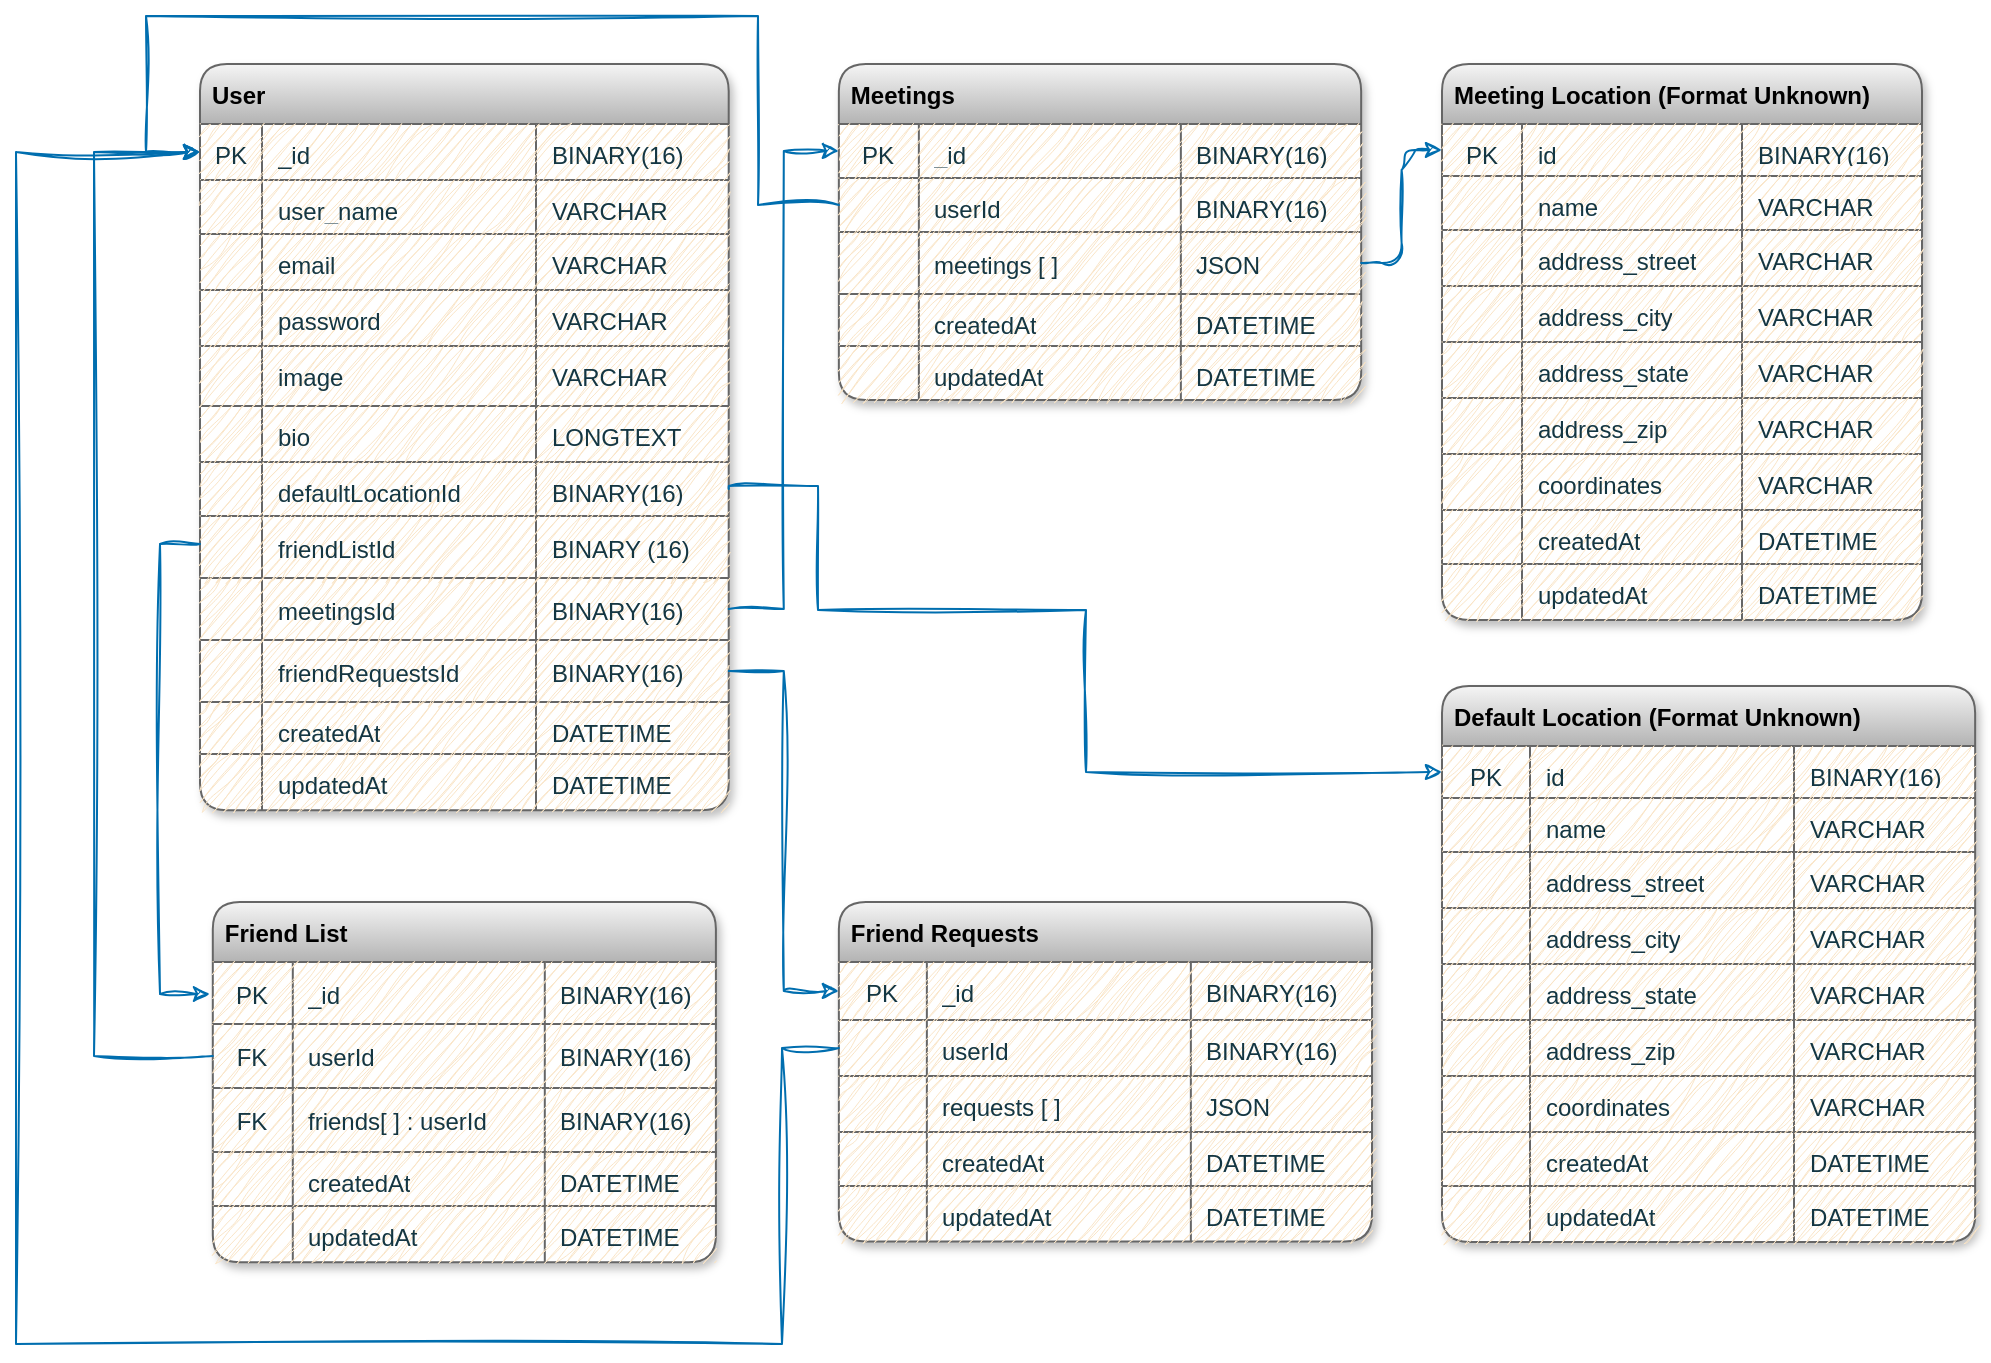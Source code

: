 <mxfile version="22.0.3" type="device">
  <diagram id="LkOnWeVT7-0t_uNRfe_2" name="Page-1">
    <mxGraphModel dx="1562" dy="957" grid="0" gridSize="10" guides="1" tooltips="1" connect="1" arrows="1" fold="1" page="1" pageScale="1" pageWidth="1100" pageHeight="850" background="#FFFFFF" math="0" shadow="0">
      <root>
        <mxCell id="0" />
        <mxCell id="1" parent="0" />
        <mxCell id="111" value="Default Location (Format Unknown)" style="shape=table;startSize=30;container=1;collapsible=0;childLayout=tableLayout;fontStyle=1;align=left;labelBackgroundColor=none;spacing=6;swimlaneLine=1;fillColor=#f5f5f5;strokeColor=#666666;shadow=1;rounded=1;swimlaneFillColor=default;fontFamily=Helvetica;fontSize=12;gradientColor=#b3b3b3;fontColor=#000000;" parent="1" vertex="1">
          <mxGeometry x="774" y="372" width="266.57" height="278" as="geometry" />
        </mxCell>
        <mxCell id="112" value="" style="shape=tableRow;horizontal=0;startSize=0;swimlaneHead=0;swimlaneBody=0;top=0;left=0;bottom=0;right=0;collapsible=0;dropTarget=0;fillColor=#FAE5C7;points=[[0,0.5],[1,0.5]];portConstraint=eastwest;labelBackgroundColor=none;swimlaneLine=0;strokeColor=#0F8B8D;fontColor=#143642;shadow=0;rounded=1;sketch=1;curveFitting=1;jiggle=2;" parent="111" vertex="1">
          <mxGeometry y="30" width="266.57" height="26" as="geometry" />
        </mxCell>
        <mxCell id="113" value="PK" style="shape=partialRectangle;html=1;whiteSpace=wrap;connectable=0;fillColor=#FAE5C7;top=0;left=0;bottom=0;right=0;overflow=hidden;labelBackgroundColor=none;strokeColor=#0F8B8D;strokeWidth=0;spacing=0;spacingTop=8;spacingLeft=8;spacingRight=8;spacingBottom=6;fontColor=#143642;shadow=0;rounded=1;sketch=1;curveFitting=1;jiggle=2;" parent="112" vertex="1">
          <mxGeometry width="44" height="26" as="geometry">
            <mxRectangle width="44" height="26" as="alternateBounds" />
          </mxGeometry>
        </mxCell>
        <mxCell id="114" value="id" style="shape=partialRectangle;html=1;whiteSpace=wrap;connectable=0;fillColor=#FAE5C7;top=0;left=0;bottom=0;right=0;overflow=hidden;labelBackgroundColor=none;strokeColor=#0F8B8D;strokeWidth=0;align=left;spacing=0;spacingTop=8;spacingLeft=8;spacingRight=8;spacingBottom=6;fontColor=#143642;shadow=0;rounded=1;sketch=1;curveFitting=1;jiggle=2;" parent="112" vertex="1">
          <mxGeometry x="44" width="132" height="26" as="geometry">
            <mxRectangle width="132" height="26" as="alternateBounds" />
          </mxGeometry>
        </mxCell>
        <mxCell id="115" value="BINARY(16)" style="shape=partialRectangle;html=1;whiteSpace=wrap;connectable=0;fillColor=#FAE5C7;top=0;left=0;bottom=0;right=0;overflow=hidden;labelBackgroundColor=none;strokeColor=#0F8B8D;strokeWidth=0;align=left;spacing=0;spacingTop=8;spacingLeft=8;spacingRight=8;spacingBottom=6;fontColor=#143642;shadow=0;rounded=1;sketch=1;curveFitting=1;jiggle=2;" parent="112" vertex="1">
          <mxGeometry x="176" width="91" height="26" as="geometry">
            <mxRectangle width="91" height="26" as="alternateBounds" />
          </mxGeometry>
        </mxCell>
        <mxCell id="120" style="shape=tableRow;horizontal=0;startSize=0;swimlaneHead=0;swimlaneBody=0;top=0;left=0;bottom=0;right=0;collapsible=0;dropTarget=0;fillColor=#FAE5C7;points=[[0,0.5],[1,0.5]];portConstraint=eastwest;labelBackgroundColor=none;fontColor=#143642;strokeColor=#0F8B8D;shadow=0;rounded=1;sketch=1;curveFitting=1;jiggle=2;" parent="111" vertex="1">
          <mxGeometry y="56" width="266.57" height="27" as="geometry" />
        </mxCell>
        <mxCell id="121" value="" style="shape=partialRectangle;html=1;whiteSpace=wrap;connectable=0;fillColor=#FAE5C7;top=0;left=0;bottom=0;right=0;overflow=hidden;labelBackgroundColor=none;strokeColor=#0F8B8D;strokeWidth=0;spacing=0;spacingTop=8;spacingLeft=8;spacingRight=8;spacingBottom=6;fontColor=#143642;shadow=0;rounded=1;sketch=1;curveFitting=1;jiggle=2;" parent="120" vertex="1">
          <mxGeometry width="44" height="27" as="geometry">
            <mxRectangle width="44" height="27" as="alternateBounds" />
          </mxGeometry>
        </mxCell>
        <mxCell id="122" value="name" style="shape=partialRectangle;html=1;whiteSpace=wrap;connectable=0;fillColor=#FAE5C7;top=0;left=0;bottom=0;right=0;overflow=hidden;labelBackgroundColor=none;strokeColor=#0F8B8D;strokeWidth=0;spacing=0;spacingTop=8;spacingLeft=8;spacingRight=8;spacingBottom=6;align=left;fontColor=#143642;shadow=0;rounded=1;sketch=1;curveFitting=1;jiggle=2;" parent="120" vertex="1">
          <mxGeometry x="44" width="132" height="27" as="geometry">
            <mxRectangle width="132" height="27" as="alternateBounds" />
          </mxGeometry>
        </mxCell>
        <mxCell id="123" value="VARCHAR" style="shape=partialRectangle;html=1;whiteSpace=wrap;connectable=0;fillColor=#FAE5C7;top=0;left=0;bottom=0;right=0;overflow=hidden;labelBackgroundColor=none;strokeColor=#0F8B8D;strokeWidth=0;spacing=0;spacingTop=8;spacingLeft=8;spacingRight=8;spacingBottom=6;align=left;fontColor=#143642;shadow=0;rounded=1;sketch=1;curveFitting=1;jiggle=2;" parent="120" vertex="1">
          <mxGeometry x="176" width="91" height="27" as="geometry">
            <mxRectangle width="91" height="27" as="alternateBounds" />
          </mxGeometry>
        </mxCell>
        <mxCell id="124" style="shape=tableRow;horizontal=0;startSize=0;swimlaneHead=0;swimlaneBody=0;top=0;left=0;bottom=0;right=0;collapsible=0;dropTarget=0;fillColor=#FAE5C7;points=[[0,0.5],[1,0.5]];portConstraint=eastwest;labelBackgroundColor=none;fontColor=#143642;strokeColor=#0F8B8D;shadow=0;rounded=1;sketch=1;curveFitting=1;jiggle=2;" parent="111" vertex="1">
          <mxGeometry y="83" width="266.57" height="28" as="geometry" />
        </mxCell>
        <mxCell id="125" style="shape=partialRectangle;html=1;whiteSpace=wrap;connectable=0;fillColor=#FAE5C7;top=0;left=0;bottom=0;right=0;overflow=hidden;labelBackgroundColor=none;strokeColor=#0F8B8D;strokeWidth=0;spacing=0;spacingTop=8;spacingLeft=8;spacingRight=8;spacingBottom=6;fontColor=#143642;shadow=0;rounded=1;sketch=1;curveFitting=1;jiggle=2;" parent="124" vertex="1">
          <mxGeometry width="44" height="28" as="geometry">
            <mxRectangle width="44" height="28" as="alternateBounds" />
          </mxGeometry>
        </mxCell>
        <mxCell id="126" value="address_street" style="shape=partialRectangle;html=1;whiteSpace=wrap;connectable=0;fillColor=#FAE5C7;top=0;left=0;bottom=0;right=0;overflow=hidden;labelBackgroundColor=none;strokeColor=#0F8B8D;strokeWidth=0;spacing=0;spacingTop=8;spacingLeft=8;spacingRight=8;spacingBottom=6;align=left;fontColor=#143642;shadow=0;rounded=1;sketch=1;curveFitting=1;jiggle=2;" parent="124" vertex="1">
          <mxGeometry x="44" width="132" height="28" as="geometry">
            <mxRectangle width="132" height="28" as="alternateBounds" />
          </mxGeometry>
        </mxCell>
        <mxCell id="127" value="VARCHAR" style="shape=partialRectangle;html=1;whiteSpace=wrap;connectable=0;fillColor=#FAE5C7;top=0;left=0;bottom=0;right=0;overflow=hidden;labelBackgroundColor=none;strokeColor=#0F8B8D;strokeWidth=0;spacing=0;spacingTop=8;spacingLeft=8;spacingRight=8;spacingBottom=6;align=left;fontColor=#143642;shadow=0;rounded=1;sketch=1;curveFitting=1;jiggle=2;" parent="124" vertex="1">
          <mxGeometry x="176" width="91" height="28" as="geometry">
            <mxRectangle width="91" height="28" as="alternateBounds" />
          </mxGeometry>
        </mxCell>
        <mxCell id="148" style="shape=tableRow;horizontal=0;startSize=0;swimlaneHead=0;swimlaneBody=0;top=0;left=0;bottom=0;right=0;collapsible=0;dropTarget=0;fillColor=#FAE5C7;points=[[0,0.5],[1,0.5]];portConstraint=eastwest;labelBackgroundColor=none;fontColor=#143642;strokeColor=#0F8B8D;shadow=0;rounded=1;sketch=1;curveFitting=1;jiggle=2;" parent="111" vertex="1">
          <mxGeometry y="111" width="266.57" height="28" as="geometry" />
        </mxCell>
        <mxCell id="149" style="shape=partialRectangle;html=1;whiteSpace=wrap;connectable=0;fillColor=#FAE5C7;top=0;left=0;bottom=0;right=0;overflow=hidden;labelBackgroundColor=none;strokeColor=#0F8B8D;strokeWidth=0;spacing=0;spacingTop=8;spacingLeft=8;spacingRight=8;spacingBottom=6;fontColor=#143642;shadow=0;rounded=1;sketch=1;curveFitting=1;jiggle=2;" parent="148" vertex="1">
          <mxGeometry width="44" height="28" as="geometry">
            <mxRectangle width="44" height="28" as="alternateBounds" />
          </mxGeometry>
        </mxCell>
        <mxCell id="150" value="address_city" style="shape=partialRectangle;html=1;whiteSpace=wrap;connectable=0;fillColor=#FAE5C7;top=0;left=0;bottom=0;right=0;overflow=hidden;labelBackgroundColor=none;strokeColor=#0F8B8D;strokeWidth=0;spacing=0;spacingTop=8;spacingLeft=8;spacingRight=8;spacingBottom=6;align=left;fontColor=#143642;shadow=0;rounded=1;sketch=1;curveFitting=1;jiggle=2;" parent="148" vertex="1">
          <mxGeometry x="44" width="132" height="28" as="geometry">
            <mxRectangle width="132" height="28" as="alternateBounds" />
          </mxGeometry>
        </mxCell>
        <mxCell id="151" value="VARCHAR" style="shape=partialRectangle;html=1;whiteSpace=wrap;connectable=0;fillColor=#FAE5C7;top=0;left=0;bottom=0;right=0;overflow=hidden;labelBackgroundColor=none;strokeColor=#0F8B8D;strokeWidth=0;spacing=0;spacingTop=8;spacingLeft=8;spacingRight=8;spacingBottom=6;align=left;fontColor=#143642;shadow=0;rounded=1;sketch=1;curveFitting=1;jiggle=2;" parent="148" vertex="1">
          <mxGeometry x="176" width="91" height="28" as="geometry">
            <mxRectangle width="91" height="28" as="alternateBounds" />
          </mxGeometry>
        </mxCell>
        <mxCell id="144" style="shape=tableRow;horizontal=0;startSize=0;swimlaneHead=0;swimlaneBody=0;top=0;left=0;bottom=0;right=0;collapsible=0;dropTarget=0;fillColor=#FAE5C7;points=[[0,0.5],[1,0.5]];portConstraint=eastwest;labelBackgroundColor=none;fontColor=#143642;strokeColor=#0F8B8D;shadow=0;rounded=1;sketch=1;curveFitting=1;jiggle=2;" parent="111" vertex="1">
          <mxGeometry y="139" width="266.57" height="28" as="geometry" />
        </mxCell>
        <mxCell id="145" style="shape=partialRectangle;html=1;whiteSpace=wrap;connectable=0;fillColor=#FAE5C7;top=0;left=0;bottom=0;right=0;overflow=hidden;labelBackgroundColor=none;strokeColor=#0F8B8D;strokeWidth=0;spacing=0;spacingTop=8;spacingLeft=8;spacingRight=8;spacingBottom=6;fontColor=#143642;shadow=0;rounded=1;sketch=1;curveFitting=1;jiggle=2;" parent="144" vertex="1">
          <mxGeometry width="44" height="28" as="geometry">
            <mxRectangle width="44" height="28" as="alternateBounds" />
          </mxGeometry>
        </mxCell>
        <mxCell id="146" value="address_state" style="shape=partialRectangle;html=1;whiteSpace=wrap;connectable=0;fillColor=#FAE5C7;top=0;left=0;bottom=0;right=0;overflow=hidden;labelBackgroundColor=none;strokeColor=#0F8B8D;strokeWidth=0;spacing=0;spacingTop=8;spacingLeft=8;spacingRight=8;spacingBottom=6;align=left;fontColor=#143642;shadow=0;rounded=1;sketch=1;curveFitting=1;jiggle=2;" parent="144" vertex="1">
          <mxGeometry x="44" width="132" height="28" as="geometry">
            <mxRectangle width="132" height="28" as="alternateBounds" />
          </mxGeometry>
        </mxCell>
        <mxCell id="147" value="VARCHAR" style="shape=partialRectangle;html=1;whiteSpace=wrap;connectable=0;fillColor=#FAE5C7;top=0;left=0;bottom=0;right=0;overflow=hidden;labelBackgroundColor=none;strokeColor=#0F8B8D;strokeWidth=0;spacing=0;spacingTop=8;spacingLeft=8;spacingRight=8;spacingBottom=6;align=left;fontColor=#143642;shadow=0;rounded=1;sketch=1;curveFitting=1;jiggle=2;" parent="144" vertex="1">
          <mxGeometry x="176" width="91" height="28" as="geometry">
            <mxRectangle width="91" height="28" as="alternateBounds" />
          </mxGeometry>
        </mxCell>
        <mxCell id="140" style="shape=tableRow;horizontal=0;startSize=0;swimlaneHead=0;swimlaneBody=0;top=0;left=0;bottom=0;right=0;collapsible=0;dropTarget=0;fillColor=#FAE5C7;points=[[0,0.5],[1,0.5]];portConstraint=eastwest;labelBackgroundColor=none;fontColor=#143642;strokeColor=#0F8B8D;shadow=0;rounded=1;sketch=1;curveFitting=1;jiggle=2;" parent="111" vertex="1">
          <mxGeometry y="167" width="266.57" height="28" as="geometry" />
        </mxCell>
        <mxCell id="141" style="shape=partialRectangle;html=1;whiteSpace=wrap;connectable=0;fillColor=#FAE5C7;top=0;left=0;bottom=0;right=0;overflow=hidden;labelBackgroundColor=none;strokeColor=#0F8B8D;strokeWidth=0;spacing=0;spacingTop=8;spacingLeft=8;spacingRight=8;spacingBottom=6;fontColor=#143642;shadow=0;rounded=1;sketch=1;curveFitting=1;jiggle=2;" parent="140" vertex="1">
          <mxGeometry width="44" height="28" as="geometry">
            <mxRectangle width="44" height="28" as="alternateBounds" />
          </mxGeometry>
        </mxCell>
        <mxCell id="142" value="address_zip" style="shape=partialRectangle;html=1;whiteSpace=wrap;connectable=0;fillColor=#FAE5C7;top=0;left=0;bottom=0;right=0;overflow=hidden;labelBackgroundColor=none;strokeColor=#0F8B8D;strokeWidth=0;spacing=0;spacingTop=8;spacingLeft=8;spacingRight=8;spacingBottom=6;align=left;fontColor=#143642;shadow=0;rounded=1;sketch=1;curveFitting=1;jiggle=2;" parent="140" vertex="1">
          <mxGeometry x="44" width="132" height="28" as="geometry">
            <mxRectangle width="132" height="28" as="alternateBounds" />
          </mxGeometry>
        </mxCell>
        <mxCell id="143" value="VARCHAR" style="shape=partialRectangle;html=1;whiteSpace=wrap;connectable=0;fillColor=#FAE5C7;top=0;left=0;bottom=0;right=0;overflow=hidden;labelBackgroundColor=none;strokeColor=#0F8B8D;strokeWidth=0;spacing=0;spacingTop=8;spacingLeft=8;spacingRight=8;spacingBottom=6;align=left;fontColor=#143642;shadow=0;rounded=1;sketch=1;curveFitting=1;jiggle=2;" parent="140" vertex="1">
          <mxGeometry x="176" width="91" height="28" as="geometry">
            <mxRectangle width="91" height="28" as="alternateBounds" />
          </mxGeometry>
        </mxCell>
        <mxCell id="136" style="shape=tableRow;horizontal=0;startSize=0;swimlaneHead=0;swimlaneBody=0;top=0;left=0;bottom=0;right=0;collapsible=0;dropTarget=0;fillColor=#FAE5C7;points=[[0,0.5],[1,0.5]];portConstraint=eastwest;labelBackgroundColor=none;fontColor=#143642;strokeColor=#0F8B8D;shadow=0;rounded=1;sketch=1;curveFitting=1;jiggle=2;" parent="111" vertex="1">
          <mxGeometry y="195" width="266.57" height="28" as="geometry" />
        </mxCell>
        <mxCell id="137" style="shape=partialRectangle;html=1;whiteSpace=wrap;connectable=0;fillColor=#FAE5C7;top=0;left=0;bottom=0;right=0;overflow=hidden;labelBackgroundColor=none;strokeColor=#0F8B8D;strokeWidth=0;spacing=0;spacingTop=8;spacingLeft=8;spacingRight=8;spacingBottom=6;fontColor=#143642;shadow=0;rounded=1;sketch=1;curveFitting=1;jiggle=2;" parent="136" vertex="1">
          <mxGeometry width="44" height="28" as="geometry">
            <mxRectangle width="44" height="28" as="alternateBounds" />
          </mxGeometry>
        </mxCell>
        <mxCell id="138" value="coordinates" style="shape=partialRectangle;html=1;whiteSpace=wrap;connectable=0;fillColor=#FAE5C7;top=0;left=0;bottom=0;right=0;overflow=hidden;labelBackgroundColor=none;strokeColor=#0F8B8D;strokeWidth=0;spacing=0;spacingTop=8;spacingLeft=8;spacingRight=8;spacingBottom=6;align=left;fontColor=#143642;shadow=0;rounded=1;sketch=1;curveFitting=1;jiggle=2;" parent="136" vertex="1">
          <mxGeometry x="44" width="132" height="28" as="geometry">
            <mxRectangle width="132" height="28" as="alternateBounds" />
          </mxGeometry>
        </mxCell>
        <mxCell id="139" value="VARCHAR" style="shape=partialRectangle;html=1;whiteSpace=wrap;connectable=0;fillColor=#FAE5C7;top=0;left=0;bottom=0;right=0;overflow=hidden;labelBackgroundColor=none;strokeColor=#0F8B8D;strokeWidth=0;spacing=0;spacingTop=8;spacingLeft=8;spacingRight=8;spacingBottom=6;align=left;fontColor=#143642;shadow=0;rounded=1;sketch=1;curveFitting=1;jiggle=2;" parent="136" vertex="1">
          <mxGeometry x="176" width="91" height="28" as="geometry">
            <mxRectangle width="91" height="28" as="alternateBounds" />
          </mxGeometry>
        </mxCell>
        <mxCell id="128" style="shape=tableRow;horizontal=0;startSize=0;swimlaneHead=0;swimlaneBody=0;top=0;left=0;bottom=0;right=0;collapsible=0;dropTarget=0;fillColor=#FAE5C7;points=[[0,0.5],[1,0.5]];portConstraint=eastwest;labelBackgroundColor=none;fontColor=#143642;strokeColor=#0F8B8D;shadow=0;rounded=1;sketch=1;curveFitting=1;jiggle=2;" parent="111" vertex="1">
          <mxGeometry y="223" width="266.57" height="27" as="geometry" />
        </mxCell>
        <mxCell id="129" style="shape=partialRectangle;html=1;whiteSpace=wrap;connectable=0;fillColor=#FAE5C7;top=0;left=0;bottom=0;right=0;overflow=hidden;labelBackgroundColor=none;strokeColor=#0F8B8D;strokeWidth=0;spacing=0;spacingTop=8;spacingLeft=8;spacingRight=8;spacingBottom=6;fontColor=#143642;shadow=0;rounded=1;sketch=1;curveFitting=1;jiggle=2;" parent="128" vertex="1">
          <mxGeometry width="44" height="27" as="geometry">
            <mxRectangle width="44" height="27" as="alternateBounds" />
          </mxGeometry>
        </mxCell>
        <mxCell id="130" value="createdAt" style="shape=partialRectangle;html=1;whiteSpace=wrap;connectable=0;fillColor=#FAE5C7;top=0;left=0;bottom=0;right=0;overflow=hidden;labelBackgroundColor=none;strokeColor=#0F8B8D;strokeWidth=0;spacing=0;spacingTop=8;spacingLeft=8;spacingRight=8;spacingBottom=6;align=left;fontColor=#143642;shadow=0;rounded=1;sketch=1;curveFitting=1;jiggle=2;" parent="128" vertex="1">
          <mxGeometry x="44" width="132" height="27" as="geometry">
            <mxRectangle width="132" height="27" as="alternateBounds" />
          </mxGeometry>
        </mxCell>
        <mxCell id="131" value="DATETIME" style="shape=partialRectangle;html=1;whiteSpace=wrap;connectable=0;fillColor=#FAE5C7;top=0;left=0;bottom=0;right=0;overflow=hidden;labelBackgroundColor=none;strokeColor=#0F8B8D;strokeWidth=0;spacing=0;spacingTop=8;spacingLeft=8;spacingRight=8;spacingBottom=6;align=left;fontColor=#143642;shadow=0;rounded=1;sketch=1;curveFitting=1;jiggle=2;" parent="128" vertex="1">
          <mxGeometry x="176" width="91" height="27" as="geometry">
            <mxRectangle width="91" height="27" as="alternateBounds" />
          </mxGeometry>
        </mxCell>
        <mxCell id="132" style="shape=tableRow;horizontal=0;startSize=0;swimlaneHead=0;swimlaneBody=0;top=0;left=0;bottom=0;right=0;collapsible=0;dropTarget=0;fillColor=#FAE5C7;points=[[0,0.5],[1,0.5]];portConstraint=eastwest;labelBackgroundColor=none;fontColor=#143642;strokeColor=#0F8B8D;shadow=0;rounded=1;sketch=1;curveFitting=1;jiggle=2;" parent="111" vertex="1">
          <mxGeometry y="250" width="266.57" height="28" as="geometry" />
        </mxCell>
        <mxCell id="133" style="shape=partialRectangle;html=1;whiteSpace=wrap;connectable=0;fillColor=#FAE5C7;top=0;left=0;bottom=0;right=0;overflow=hidden;labelBackgroundColor=none;strokeColor=#0F8B8D;strokeWidth=0;spacing=0;spacingTop=8;spacingLeft=8;spacingRight=8;spacingBottom=6;fontColor=#143642;shadow=0;rounded=1;sketch=1;curveFitting=1;jiggle=2;" parent="132" vertex="1">
          <mxGeometry width="44" height="28" as="geometry">
            <mxRectangle width="44" height="28" as="alternateBounds" />
          </mxGeometry>
        </mxCell>
        <mxCell id="134" value="updatedAt" style="shape=partialRectangle;html=1;whiteSpace=wrap;connectable=0;fillColor=#FAE5C7;top=0;left=0;bottom=0;right=0;overflow=hidden;labelBackgroundColor=none;strokeColor=#0F8B8D;strokeWidth=0;spacing=0;spacingTop=8;spacingLeft=8;spacingRight=8;spacingBottom=6;align=left;fontColor=#143642;shadow=0;rounded=1;sketch=1;curveFitting=1;jiggle=2;" parent="132" vertex="1">
          <mxGeometry x="44" width="132" height="28" as="geometry">
            <mxRectangle width="132" height="28" as="alternateBounds" />
          </mxGeometry>
        </mxCell>
        <mxCell id="135" value="DATETIME" style="shape=partialRectangle;html=1;whiteSpace=wrap;connectable=0;fillColor=#FAE5C7;top=0;left=0;bottom=0;right=0;overflow=hidden;labelBackgroundColor=none;strokeColor=#0F8B8D;strokeWidth=0;spacing=0;spacingTop=8;spacingLeft=8;spacingRight=8;spacingBottom=6;align=left;fontColor=#143642;shadow=0;rounded=1;sketch=1;curveFitting=1;jiggle=2;" parent="132" vertex="1">
          <mxGeometry x="176" width="91" height="28" as="geometry">
            <mxRectangle width="91" height="28" as="alternateBounds" />
          </mxGeometry>
        </mxCell>
        <mxCell id="152" value="Friend List" style="shape=table;startSize=30;container=1;collapsible=0;childLayout=tableLayout;fontStyle=1;align=left;labelBackgroundColor=none;spacing=6;swimlaneLine=1;fillColor=#f5f5f5;strokeColor=#666666;shadow=1;rounded=1;swimlaneFillColor=default;fontFamily=Helvetica;fontSize=12;gradientColor=#b3b3b3;fontColor=#000000;" parent="1" vertex="1">
          <mxGeometry x="159.4" y="480" width="251.55" height="180.1" as="geometry" />
        </mxCell>
        <mxCell id="153" value="" style="shape=tableRow;horizontal=0;startSize=0;swimlaneHead=0;swimlaneBody=0;top=0;left=0;bottom=0;right=0;collapsible=0;dropTarget=0;fillColor=#FAE5C7;points=[[0,0.5],[1,0.5]];portConstraint=eastwest;labelBackgroundColor=none;swimlaneLine=0;strokeColor=#0F8B8D;fontColor=#143642;shadow=0;rounded=1;sketch=1;curveFitting=1;jiggle=2;" parent="152" vertex="1">
          <mxGeometry y="30" width="251.55" height="31" as="geometry" />
        </mxCell>
        <mxCell id="154" value="PK" style="shape=partialRectangle;html=1;whiteSpace=wrap;connectable=0;fillColor=#FAE5C7;top=0;left=0;bottom=0;right=0;overflow=hidden;labelBackgroundColor=none;strokeColor=#0F8B8D;strokeWidth=0;spacing=0;spacingTop=8;spacingLeft=8;spacingRight=8;spacingBottom=6;fontColor=#143642;shadow=0;rounded=1;sketch=1;curveFitting=1;jiggle=2;" parent="153" vertex="1">
          <mxGeometry width="40" height="31" as="geometry">
            <mxRectangle width="40" height="31" as="alternateBounds" />
          </mxGeometry>
        </mxCell>
        <mxCell id="155" value="_id&lt;br&gt;" style="shape=partialRectangle;html=1;whiteSpace=wrap;connectable=0;fillColor=#FAE5C7;top=0;left=0;bottom=0;right=0;overflow=hidden;labelBackgroundColor=none;strokeColor=#0F8B8D;strokeWidth=0;align=left;spacing=0;spacingTop=8;spacingLeft=8;spacingRight=8;spacingBottom=6;fontColor=#143642;shadow=0;rounded=1;sketch=1;curveFitting=1;jiggle=2;" parent="153" vertex="1">
          <mxGeometry x="40" width="126" height="31" as="geometry">
            <mxRectangle width="126" height="31" as="alternateBounds" />
          </mxGeometry>
        </mxCell>
        <mxCell id="156" value="BINARY(16)" style="shape=partialRectangle;html=1;whiteSpace=wrap;connectable=0;fillColor=#FAE5C7;top=0;left=0;bottom=0;right=0;overflow=hidden;labelBackgroundColor=none;strokeColor=#0F8B8D;strokeWidth=0;align=left;spacing=0;spacingTop=8;spacingLeft=8;spacingRight=8;spacingBottom=6;fontColor=#143642;shadow=0;rounded=1;sketch=1;curveFitting=1;jiggle=2;" parent="153" vertex="1">
          <mxGeometry x="166" width="86" height="31" as="geometry">
            <mxRectangle width="86" height="31" as="alternateBounds" />
          </mxGeometry>
        </mxCell>
        <mxCell id="157" value="" style="shape=tableRow;horizontal=0;startSize=0;swimlaneHead=0;swimlaneBody=0;top=0;left=0;bottom=0;right=0;collapsible=0;dropTarget=0;fillColor=#FAE5C7;points=[[0,0.5],[1,0.5]];portConstraint=eastwest;labelBackgroundColor=none;fontColor=#143642;strokeColor=#0F8B8D;shadow=0;rounded=1;sketch=1;curveFitting=1;jiggle=2;" parent="152" vertex="1">
          <mxGeometry y="61" width="251.55" height="32" as="geometry" />
        </mxCell>
        <mxCell id="158" value="FK" style="shape=partialRectangle;html=1;whiteSpace=wrap;connectable=0;fillColor=#FAE5C7;top=0;left=0;bottom=0;right=0;overflow=hidden;labelBackgroundColor=none;strokeColor=#0F8B8D;strokeWidth=0;spacing=0;spacingTop=8;spacingLeft=8;spacingRight=8;spacingBottom=6;fontColor=#143642;shadow=0;rounded=1;sketch=1;curveFitting=1;jiggle=2;" parent="157" vertex="1">
          <mxGeometry width="40" height="32" as="geometry">
            <mxRectangle width="40" height="32" as="alternateBounds" />
          </mxGeometry>
        </mxCell>
        <mxCell id="159" value="userId" style="shape=partialRectangle;html=1;whiteSpace=wrap;connectable=0;fillColor=#FAE5C7;top=0;left=0;bottom=0;right=0;overflow=hidden;labelBackgroundColor=none;strokeColor=#0F8B8D;strokeWidth=0;spacing=0;spacingTop=8;spacingLeft=8;spacingRight=8;spacingBottom=6;align=left;fontColor=#143642;shadow=0;rounded=1;sketch=1;curveFitting=1;jiggle=2;" parent="157" vertex="1">
          <mxGeometry x="40" width="126" height="32" as="geometry">
            <mxRectangle width="126" height="32" as="alternateBounds" />
          </mxGeometry>
        </mxCell>
        <mxCell id="160" value="BINARY(16)" style="shape=partialRectangle;html=1;whiteSpace=wrap;connectable=0;fillColor=#FAE5C7;top=0;left=0;bottom=0;right=0;overflow=hidden;labelBackgroundColor=none;strokeColor=#0F8B8D;strokeWidth=0;spacing=0;spacingTop=8;spacingLeft=8;spacingRight=8;spacingBottom=6;align=left;fontColor=#143642;shadow=0;rounded=1;sketch=1;curveFitting=1;jiggle=2;" parent="157" vertex="1">
          <mxGeometry x="166" width="86" height="32" as="geometry">
            <mxRectangle width="86" height="32" as="alternateBounds" />
          </mxGeometry>
        </mxCell>
        <mxCell id="XUXtn4tgAi1DHnVcITGY-281" style="shape=tableRow;horizontal=0;startSize=0;swimlaneHead=0;swimlaneBody=0;top=0;left=0;bottom=0;right=0;collapsible=0;dropTarget=0;fillColor=#FAE5C7;points=[[0,0.5],[1,0.5]];portConstraint=eastwest;labelBackgroundColor=none;fontColor=#143642;strokeColor=#0F8B8D;shadow=0;rounded=1;sketch=1;curveFitting=1;jiggle=2;" parent="152" vertex="1">
          <mxGeometry y="93" width="251.55" height="32" as="geometry" />
        </mxCell>
        <mxCell id="XUXtn4tgAi1DHnVcITGY-282" value="FK" style="shape=partialRectangle;html=1;whiteSpace=wrap;connectable=0;fillColor=#FAE5C7;top=0;left=0;bottom=0;right=0;overflow=hidden;labelBackgroundColor=none;strokeColor=#0F8B8D;strokeWidth=0;spacing=0;spacingTop=8;spacingLeft=8;spacingRight=8;spacingBottom=6;fontColor=#143642;shadow=0;rounded=1;sketch=1;curveFitting=1;jiggle=2;" parent="XUXtn4tgAi1DHnVcITGY-281" vertex="1">
          <mxGeometry width="40" height="32" as="geometry">
            <mxRectangle width="40" height="32" as="alternateBounds" />
          </mxGeometry>
        </mxCell>
        <mxCell id="XUXtn4tgAi1DHnVcITGY-283" value="friends[ ] : userId" style="shape=partialRectangle;html=1;whiteSpace=wrap;connectable=0;fillColor=#FAE5C7;top=0;left=0;bottom=0;right=0;overflow=hidden;labelBackgroundColor=none;strokeColor=#0F8B8D;strokeWidth=0;spacing=0;spacingTop=8;spacingLeft=8;spacingRight=8;spacingBottom=6;align=left;fontColor=#143642;shadow=0;rounded=1;sketch=1;curveFitting=1;jiggle=2;" parent="XUXtn4tgAi1DHnVcITGY-281" vertex="1">
          <mxGeometry x="40" width="126" height="32" as="geometry">
            <mxRectangle width="126" height="32" as="alternateBounds" />
          </mxGeometry>
        </mxCell>
        <mxCell id="XUXtn4tgAi1DHnVcITGY-284" value="BINARY(16)" style="shape=partialRectangle;html=1;whiteSpace=wrap;connectable=0;fillColor=#FAE5C7;top=0;left=0;bottom=0;right=0;overflow=hidden;labelBackgroundColor=none;strokeColor=#0F8B8D;strokeWidth=0;spacing=0;spacingTop=8;spacingLeft=8;spacingRight=8;spacingBottom=6;align=left;fontColor=#143642;shadow=0;rounded=1;sketch=1;curveFitting=1;jiggle=2;" parent="XUXtn4tgAi1DHnVcITGY-281" vertex="1">
          <mxGeometry x="166" width="86" height="32" as="geometry">
            <mxRectangle width="86" height="32" as="alternateBounds" />
          </mxGeometry>
        </mxCell>
        <mxCell id="169" style="shape=tableRow;horizontal=0;startSize=0;swimlaneHead=0;swimlaneBody=0;top=0;left=0;bottom=0;right=0;collapsible=0;dropTarget=0;fillColor=#FAE5C7;points=[[0,0.5],[1,0.5]];portConstraint=eastwest;labelBackgroundColor=none;fontColor=#143642;strokeColor=#0F8B8D;shadow=0;rounded=1;sketch=1;curveFitting=1;jiggle=2;" parent="152" vertex="1">
          <mxGeometry y="125" width="251.55" height="27" as="geometry" />
        </mxCell>
        <mxCell id="170" style="shape=partialRectangle;html=1;whiteSpace=wrap;connectable=0;fillColor=#FAE5C7;top=0;left=0;bottom=0;right=0;overflow=hidden;labelBackgroundColor=none;strokeColor=#0F8B8D;strokeWidth=0;spacing=0;spacingTop=8;spacingLeft=8;spacingRight=8;spacingBottom=6;fontColor=#143642;shadow=0;rounded=1;sketch=1;curveFitting=1;jiggle=2;" parent="169" vertex="1">
          <mxGeometry width="40" height="27" as="geometry">
            <mxRectangle width="40" height="27" as="alternateBounds" />
          </mxGeometry>
        </mxCell>
        <mxCell id="171" value="createdAt" style="shape=partialRectangle;html=1;whiteSpace=wrap;connectable=0;fillColor=#FAE5C7;top=0;left=0;bottom=0;right=0;overflow=hidden;labelBackgroundColor=none;strokeColor=#0F8B8D;strokeWidth=0;spacing=0;spacingTop=8;spacingLeft=8;spacingRight=8;spacingBottom=6;align=left;fontColor=#143642;shadow=0;rounded=1;sketch=1;curveFitting=1;jiggle=2;" parent="169" vertex="1">
          <mxGeometry x="40" width="126" height="27" as="geometry">
            <mxRectangle width="126" height="27" as="alternateBounds" />
          </mxGeometry>
        </mxCell>
        <mxCell id="172" value="DATETIME" style="shape=partialRectangle;html=1;whiteSpace=wrap;connectable=0;fillColor=#FAE5C7;top=0;left=0;bottom=0;right=0;overflow=hidden;labelBackgroundColor=none;strokeColor=#0F8B8D;strokeWidth=0;spacing=0;spacingTop=8;spacingLeft=8;spacingRight=8;spacingBottom=6;align=left;fontColor=#143642;shadow=0;rounded=1;sketch=1;curveFitting=1;jiggle=2;" parent="169" vertex="1">
          <mxGeometry x="166" width="86" height="27" as="geometry">
            <mxRectangle width="86" height="27" as="alternateBounds" />
          </mxGeometry>
        </mxCell>
        <mxCell id="173" style="shape=tableRow;horizontal=0;startSize=0;swimlaneHead=0;swimlaneBody=0;top=0;left=0;bottom=0;right=0;collapsible=0;dropTarget=0;fillColor=#FAE5C7;points=[[0,0.5],[1,0.5]];portConstraint=eastwest;labelBackgroundColor=none;fontColor=#143642;strokeColor=#0F8B8D;shadow=0;rounded=1;sketch=1;curveFitting=1;jiggle=2;" parent="152" vertex="1">
          <mxGeometry y="152" width="251.55" height="28" as="geometry" />
        </mxCell>
        <mxCell id="174" style="shape=partialRectangle;html=1;whiteSpace=wrap;connectable=0;fillColor=#FAE5C7;top=0;left=0;bottom=0;right=0;overflow=hidden;labelBackgroundColor=none;strokeColor=#0F8B8D;strokeWidth=0;spacing=0;spacingTop=8;spacingLeft=8;spacingRight=8;spacingBottom=6;fontColor=#143642;shadow=0;rounded=1;sketch=1;curveFitting=1;jiggle=2;" parent="173" vertex="1">
          <mxGeometry width="40" height="28" as="geometry">
            <mxRectangle width="40" height="28" as="alternateBounds" />
          </mxGeometry>
        </mxCell>
        <mxCell id="175" value="updatedAt" style="shape=partialRectangle;html=1;whiteSpace=wrap;connectable=0;fillColor=#FAE5C7;top=0;left=0;bottom=0;right=0;overflow=hidden;labelBackgroundColor=none;strokeColor=#0F8B8D;strokeWidth=0;spacing=0;spacingTop=8;spacingLeft=8;spacingRight=8;spacingBottom=6;align=left;fontColor=#143642;shadow=0;rounded=1;sketch=1;curveFitting=1;jiggle=2;" parent="173" vertex="1">
          <mxGeometry x="40" width="126" height="28" as="geometry">
            <mxRectangle width="126" height="28" as="alternateBounds" />
          </mxGeometry>
        </mxCell>
        <mxCell id="176" value="DATETIME" style="shape=partialRectangle;html=1;whiteSpace=wrap;connectable=0;fillColor=#FAE5C7;top=0;left=0;bottom=0;right=0;overflow=hidden;labelBackgroundColor=none;strokeColor=#0F8B8D;strokeWidth=0;spacing=0;spacingTop=8;spacingLeft=8;spacingRight=8;spacingBottom=6;align=left;fontColor=#143642;shadow=0;rounded=1;sketch=1;curveFitting=1;jiggle=2;" parent="173" vertex="1">
          <mxGeometry x="166" width="86" height="28" as="geometry">
            <mxRectangle width="86" height="28" as="alternateBounds" />
          </mxGeometry>
        </mxCell>
        <mxCell id="XUXtn4tgAi1DHnVcITGY-224" value="Meeting Location (Format Unknown)" style="shape=table;startSize=30;container=1;collapsible=0;childLayout=tableLayout;fontStyle=1;align=left;labelBackgroundColor=none;spacing=6;swimlaneLine=1;fillColor=#f5f5f5;strokeColor=#666666;shadow=1;rounded=1;swimlaneFillColor=default;fontFamily=Helvetica;fontSize=12;gradientColor=#b3b3b3;fontColor=#000000;" parent="1" vertex="1">
          <mxGeometry x="774" y="61" width="240" height="278" as="geometry" />
        </mxCell>
        <mxCell id="XUXtn4tgAi1DHnVcITGY-225" value="" style="shape=tableRow;horizontal=0;startSize=0;swimlaneHead=0;swimlaneBody=0;top=0;left=0;bottom=0;right=0;collapsible=0;dropTarget=0;fillColor=#FAE5C7;points=[[0,0.5],[1,0.5]];portConstraint=eastwest;labelBackgroundColor=none;swimlaneLine=0;strokeColor=#0F8B8D;fontColor=#143642;shadow=0;rounded=1;sketch=1;curveFitting=1;jiggle=2;" parent="XUXtn4tgAi1DHnVcITGY-224" vertex="1">
          <mxGeometry y="30" width="240" height="26" as="geometry" />
        </mxCell>
        <mxCell id="XUXtn4tgAi1DHnVcITGY-226" value="PK" style="shape=partialRectangle;html=1;whiteSpace=wrap;connectable=0;fillColor=#FAE5C7;top=0;left=0;bottom=0;right=0;overflow=hidden;labelBackgroundColor=none;strokeColor=#0F8B8D;strokeWidth=0;spacing=0;spacingTop=8;spacingLeft=8;spacingRight=8;spacingBottom=6;fontColor=#143642;shadow=0;rounded=1;sketch=1;curveFitting=1;jiggle=2;" parent="XUXtn4tgAi1DHnVcITGY-225" vertex="1">
          <mxGeometry width="40" height="26" as="geometry">
            <mxRectangle width="40" height="26" as="alternateBounds" />
          </mxGeometry>
        </mxCell>
        <mxCell id="XUXtn4tgAi1DHnVcITGY-227" value="id" style="shape=partialRectangle;html=1;whiteSpace=wrap;connectable=0;fillColor=#FAE5C7;top=0;left=0;bottom=0;right=0;overflow=hidden;labelBackgroundColor=none;strokeColor=#0F8B8D;strokeWidth=0;align=left;spacing=0;spacingTop=8;spacingLeft=8;spacingRight=8;spacingBottom=6;fontColor=#143642;shadow=0;rounded=1;sketch=1;curveFitting=1;jiggle=2;" parent="XUXtn4tgAi1DHnVcITGY-225" vertex="1">
          <mxGeometry x="40" width="110" height="26" as="geometry">
            <mxRectangle width="110" height="26" as="alternateBounds" />
          </mxGeometry>
        </mxCell>
        <mxCell id="XUXtn4tgAi1DHnVcITGY-228" value="BINARY(16)" style="shape=partialRectangle;html=1;whiteSpace=wrap;connectable=0;fillColor=#FAE5C7;top=0;left=0;bottom=0;right=0;overflow=hidden;labelBackgroundColor=none;strokeColor=#0F8B8D;strokeWidth=0;align=left;spacing=0;spacingTop=8;spacingLeft=8;spacingRight=8;spacingBottom=6;fontColor=#143642;shadow=0;rounded=1;sketch=1;curveFitting=1;jiggle=2;" parent="XUXtn4tgAi1DHnVcITGY-225" vertex="1">
          <mxGeometry x="150" width="90" height="26" as="geometry">
            <mxRectangle width="90" height="26" as="alternateBounds" />
          </mxGeometry>
        </mxCell>
        <mxCell id="XUXtn4tgAi1DHnVcITGY-233" style="shape=tableRow;horizontal=0;startSize=0;swimlaneHead=0;swimlaneBody=0;top=0;left=0;bottom=0;right=0;collapsible=0;dropTarget=0;fillColor=#FAE5C7;points=[[0,0.5],[1,0.5]];portConstraint=eastwest;labelBackgroundColor=none;fontColor=#143642;strokeColor=#0F8B8D;shadow=0;rounded=1;sketch=1;curveFitting=1;jiggle=2;" parent="XUXtn4tgAi1DHnVcITGY-224" vertex="1">
          <mxGeometry y="56" width="240" height="27" as="geometry" />
        </mxCell>
        <mxCell id="XUXtn4tgAi1DHnVcITGY-234" value="" style="shape=partialRectangle;html=1;whiteSpace=wrap;connectable=0;fillColor=#FAE5C7;top=0;left=0;bottom=0;right=0;overflow=hidden;labelBackgroundColor=none;strokeColor=#0F8B8D;strokeWidth=0;spacing=0;spacingTop=8;spacingLeft=8;spacingRight=8;spacingBottom=6;fontColor=#143642;shadow=0;rounded=1;sketch=1;curveFitting=1;jiggle=2;" parent="XUXtn4tgAi1DHnVcITGY-233" vertex="1">
          <mxGeometry width="40" height="27" as="geometry">
            <mxRectangle width="40" height="27" as="alternateBounds" />
          </mxGeometry>
        </mxCell>
        <mxCell id="XUXtn4tgAi1DHnVcITGY-235" value="name" style="shape=partialRectangle;html=1;whiteSpace=wrap;connectable=0;fillColor=#FAE5C7;top=0;left=0;bottom=0;right=0;overflow=hidden;labelBackgroundColor=none;strokeColor=#0F8B8D;strokeWidth=0;spacing=0;spacingTop=8;spacingLeft=8;spacingRight=8;spacingBottom=6;align=left;fontColor=#143642;shadow=0;rounded=1;sketch=1;curveFitting=1;jiggle=2;" parent="XUXtn4tgAi1DHnVcITGY-233" vertex="1">
          <mxGeometry x="40" width="110" height="27" as="geometry">
            <mxRectangle width="110" height="27" as="alternateBounds" />
          </mxGeometry>
        </mxCell>
        <mxCell id="XUXtn4tgAi1DHnVcITGY-236" value="VARCHAR" style="shape=partialRectangle;html=1;whiteSpace=wrap;connectable=0;fillColor=#FAE5C7;top=0;left=0;bottom=0;right=0;overflow=hidden;labelBackgroundColor=none;strokeColor=#0F8B8D;strokeWidth=0;spacing=0;spacingTop=8;spacingLeft=8;spacingRight=8;spacingBottom=6;align=left;fontColor=#143642;shadow=0;rounded=1;sketch=1;curveFitting=1;jiggle=2;" parent="XUXtn4tgAi1DHnVcITGY-233" vertex="1">
          <mxGeometry x="150" width="90" height="27" as="geometry">
            <mxRectangle width="90" height="27" as="alternateBounds" />
          </mxGeometry>
        </mxCell>
        <mxCell id="XUXtn4tgAi1DHnVcITGY-237" style="shape=tableRow;horizontal=0;startSize=0;swimlaneHead=0;swimlaneBody=0;top=0;left=0;bottom=0;right=0;collapsible=0;dropTarget=0;fillColor=#FAE5C7;points=[[0,0.5],[1,0.5]];portConstraint=eastwest;labelBackgroundColor=none;fontColor=#143642;strokeColor=#0F8B8D;shadow=0;rounded=1;sketch=1;curveFitting=1;jiggle=2;" parent="XUXtn4tgAi1DHnVcITGY-224" vertex="1">
          <mxGeometry y="83" width="240" height="28" as="geometry" />
        </mxCell>
        <mxCell id="XUXtn4tgAi1DHnVcITGY-238" style="shape=partialRectangle;html=1;whiteSpace=wrap;connectable=0;fillColor=#FAE5C7;top=0;left=0;bottom=0;right=0;overflow=hidden;labelBackgroundColor=none;strokeColor=#0F8B8D;strokeWidth=0;spacing=0;spacingTop=8;spacingLeft=8;spacingRight=8;spacingBottom=6;fontColor=#143642;shadow=0;rounded=1;sketch=1;curveFitting=1;jiggle=2;" parent="XUXtn4tgAi1DHnVcITGY-237" vertex="1">
          <mxGeometry width="40" height="28" as="geometry">
            <mxRectangle width="40" height="28" as="alternateBounds" />
          </mxGeometry>
        </mxCell>
        <mxCell id="XUXtn4tgAi1DHnVcITGY-239" value="address_street" style="shape=partialRectangle;html=1;whiteSpace=wrap;connectable=0;fillColor=#FAE5C7;top=0;left=0;bottom=0;right=0;overflow=hidden;labelBackgroundColor=none;strokeColor=#0F8B8D;strokeWidth=0;spacing=0;spacingTop=8;spacingLeft=8;spacingRight=8;spacingBottom=6;align=left;fontColor=#143642;shadow=0;rounded=1;sketch=1;curveFitting=1;jiggle=2;" parent="XUXtn4tgAi1DHnVcITGY-237" vertex="1">
          <mxGeometry x="40" width="110" height="28" as="geometry">
            <mxRectangle width="110" height="28" as="alternateBounds" />
          </mxGeometry>
        </mxCell>
        <mxCell id="XUXtn4tgAi1DHnVcITGY-240" value="VARCHAR" style="shape=partialRectangle;html=1;whiteSpace=wrap;connectable=0;fillColor=#FAE5C7;top=0;left=0;bottom=0;right=0;overflow=hidden;labelBackgroundColor=none;strokeColor=#0F8B8D;strokeWidth=0;spacing=0;spacingTop=8;spacingLeft=8;spacingRight=8;spacingBottom=6;align=left;fontColor=#143642;shadow=0;rounded=1;sketch=1;curveFitting=1;jiggle=2;" parent="XUXtn4tgAi1DHnVcITGY-237" vertex="1">
          <mxGeometry x="150" width="90" height="28" as="geometry">
            <mxRectangle width="90" height="28" as="alternateBounds" />
          </mxGeometry>
        </mxCell>
        <mxCell id="XUXtn4tgAi1DHnVcITGY-241" style="shape=tableRow;horizontal=0;startSize=0;swimlaneHead=0;swimlaneBody=0;top=0;left=0;bottom=0;right=0;collapsible=0;dropTarget=0;fillColor=#FAE5C7;points=[[0,0.5],[1,0.5]];portConstraint=eastwest;labelBackgroundColor=none;fontColor=#143642;strokeColor=#0F8B8D;shadow=0;rounded=1;sketch=1;curveFitting=1;jiggle=2;" parent="XUXtn4tgAi1DHnVcITGY-224" vertex="1">
          <mxGeometry y="111" width="240" height="28" as="geometry" />
        </mxCell>
        <mxCell id="XUXtn4tgAi1DHnVcITGY-242" style="shape=partialRectangle;html=1;whiteSpace=wrap;connectable=0;fillColor=#FAE5C7;top=0;left=0;bottom=0;right=0;overflow=hidden;labelBackgroundColor=none;strokeColor=#0F8B8D;strokeWidth=0;spacing=0;spacingTop=8;spacingLeft=8;spacingRight=8;spacingBottom=6;fontColor=#143642;shadow=0;rounded=1;sketch=1;curveFitting=1;jiggle=2;" parent="XUXtn4tgAi1DHnVcITGY-241" vertex="1">
          <mxGeometry width="40" height="28" as="geometry">
            <mxRectangle width="40" height="28" as="alternateBounds" />
          </mxGeometry>
        </mxCell>
        <mxCell id="XUXtn4tgAi1DHnVcITGY-243" value="address_city" style="shape=partialRectangle;html=1;whiteSpace=wrap;connectable=0;fillColor=#FAE5C7;top=0;left=0;bottom=0;right=0;overflow=hidden;labelBackgroundColor=none;strokeColor=#0F8B8D;strokeWidth=0;spacing=0;spacingTop=8;spacingLeft=8;spacingRight=8;spacingBottom=6;align=left;fontColor=#143642;shadow=0;rounded=1;sketch=1;curveFitting=1;jiggle=2;" parent="XUXtn4tgAi1DHnVcITGY-241" vertex="1">
          <mxGeometry x="40" width="110" height="28" as="geometry">
            <mxRectangle width="110" height="28" as="alternateBounds" />
          </mxGeometry>
        </mxCell>
        <mxCell id="XUXtn4tgAi1DHnVcITGY-244" value="VARCHAR" style="shape=partialRectangle;html=1;whiteSpace=wrap;connectable=0;fillColor=#FAE5C7;top=0;left=0;bottom=0;right=0;overflow=hidden;labelBackgroundColor=none;strokeColor=#0F8B8D;strokeWidth=0;spacing=0;spacingTop=8;spacingLeft=8;spacingRight=8;spacingBottom=6;align=left;fontColor=#143642;shadow=0;rounded=1;sketch=1;curveFitting=1;jiggle=2;" parent="XUXtn4tgAi1DHnVcITGY-241" vertex="1">
          <mxGeometry x="150" width="90" height="28" as="geometry">
            <mxRectangle width="90" height="28" as="alternateBounds" />
          </mxGeometry>
        </mxCell>
        <mxCell id="XUXtn4tgAi1DHnVcITGY-245" style="shape=tableRow;horizontal=0;startSize=0;swimlaneHead=0;swimlaneBody=0;top=0;left=0;bottom=0;right=0;collapsible=0;dropTarget=0;fillColor=#FAE5C7;points=[[0,0.5],[1,0.5]];portConstraint=eastwest;labelBackgroundColor=none;fontColor=#143642;strokeColor=#0F8B8D;shadow=0;rounded=1;sketch=1;curveFitting=1;jiggle=2;" parent="XUXtn4tgAi1DHnVcITGY-224" vertex="1">
          <mxGeometry y="139" width="240" height="28" as="geometry" />
        </mxCell>
        <mxCell id="XUXtn4tgAi1DHnVcITGY-246" style="shape=partialRectangle;html=1;whiteSpace=wrap;connectable=0;fillColor=#FAE5C7;top=0;left=0;bottom=0;right=0;overflow=hidden;labelBackgroundColor=none;strokeColor=#0F8B8D;strokeWidth=0;spacing=0;spacingTop=8;spacingLeft=8;spacingRight=8;spacingBottom=6;fontColor=#143642;shadow=0;rounded=1;sketch=1;curveFitting=1;jiggle=2;" parent="XUXtn4tgAi1DHnVcITGY-245" vertex="1">
          <mxGeometry width="40" height="28" as="geometry">
            <mxRectangle width="40" height="28" as="alternateBounds" />
          </mxGeometry>
        </mxCell>
        <mxCell id="XUXtn4tgAi1DHnVcITGY-247" value="address_state" style="shape=partialRectangle;html=1;whiteSpace=wrap;connectable=0;fillColor=#FAE5C7;top=0;left=0;bottom=0;right=0;overflow=hidden;labelBackgroundColor=none;strokeColor=#0F8B8D;strokeWidth=0;spacing=0;spacingTop=8;spacingLeft=8;spacingRight=8;spacingBottom=6;align=left;fontColor=#143642;shadow=0;rounded=1;sketch=1;curveFitting=1;jiggle=2;" parent="XUXtn4tgAi1DHnVcITGY-245" vertex="1">
          <mxGeometry x="40" width="110" height="28" as="geometry">
            <mxRectangle width="110" height="28" as="alternateBounds" />
          </mxGeometry>
        </mxCell>
        <mxCell id="XUXtn4tgAi1DHnVcITGY-248" value="VARCHAR" style="shape=partialRectangle;html=1;whiteSpace=wrap;connectable=0;fillColor=#FAE5C7;top=0;left=0;bottom=0;right=0;overflow=hidden;labelBackgroundColor=none;strokeColor=#0F8B8D;strokeWidth=0;spacing=0;spacingTop=8;spacingLeft=8;spacingRight=8;spacingBottom=6;align=left;fontColor=#143642;shadow=0;rounded=1;sketch=1;curveFitting=1;jiggle=2;" parent="XUXtn4tgAi1DHnVcITGY-245" vertex="1">
          <mxGeometry x="150" width="90" height="28" as="geometry">
            <mxRectangle width="90" height="28" as="alternateBounds" />
          </mxGeometry>
        </mxCell>
        <mxCell id="XUXtn4tgAi1DHnVcITGY-249" style="shape=tableRow;horizontal=0;startSize=0;swimlaneHead=0;swimlaneBody=0;top=0;left=0;bottom=0;right=0;collapsible=0;dropTarget=0;fillColor=#FAE5C7;points=[[0,0.5],[1,0.5]];portConstraint=eastwest;labelBackgroundColor=none;fontColor=#143642;strokeColor=#0F8B8D;shadow=0;rounded=1;sketch=1;curveFitting=1;jiggle=2;" parent="XUXtn4tgAi1DHnVcITGY-224" vertex="1">
          <mxGeometry y="167" width="240" height="28" as="geometry" />
        </mxCell>
        <mxCell id="XUXtn4tgAi1DHnVcITGY-250" style="shape=partialRectangle;html=1;whiteSpace=wrap;connectable=0;fillColor=#FAE5C7;top=0;left=0;bottom=0;right=0;overflow=hidden;labelBackgroundColor=none;strokeColor=#0F8B8D;strokeWidth=0;spacing=0;spacingTop=8;spacingLeft=8;spacingRight=8;spacingBottom=6;fontColor=#143642;shadow=0;rounded=1;sketch=1;curveFitting=1;jiggle=2;" parent="XUXtn4tgAi1DHnVcITGY-249" vertex="1">
          <mxGeometry width="40" height="28" as="geometry">
            <mxRectangle width="40" height="28" as="alternateBounds" />
          </mxGeometry>
        </mxCell>
        <mxCell id="XUXtn4tgAi1DHnVcITGY-251" value="address_zip" style="shape=partialRectangle;html=1;whiteSpace=wrap;connectable=0;fillColor=#FAE5C7;top=0;left=0;bottom=0;right=0;overflow=hidden;labelBackgroundColor=none;strokeColor=#0F8B8D;strokeWidth=0;spacing=0;spacingTop=8;spacingLeft=8;spacingRight=8;spacingBottom=6;align=left;fontColor=#143642;shadow=0;rounded=1;sketch=1;curveFitting=1;jiggle=2;" parent="XUXtn4tgAi1DHnVcITGY-249" vertex="1">
          <mxGeometry x="40" width="110" height="28" as="geometry">
            <mxRectangle width="110" height="28" as="alternateBounds" />
          </mxGeometry>
        </mxCell>
        <mxCell id="XUXtn4tgAi1DHnVcITGY-252" value="VARCHAR" style="shape=partialRectangle;html=1;whiteSpace=wrap;connectable=0;fillColor=#FAE5C7;top=0;left=0;bottom=0;right=0;overflow=hidden;labelBackgroundColor=none;strokeColor=#0F8B8D;strokeWidth=0;spacing=0;spacingTop=8;spacingLeft=8;spacingRight=8;spacingBottom=6;align=left;fontColor=#143642;shadow=0;rounded=1;sketch=1;curveFitting=1;jiggle=2;" parent="XUXtn4tgAi1DHnVcITGY-249" vertex="1">
          <mxGeometry x="150" width="90" height="28" as="geometry">
            <mxRectangle width="90" height="28" as="alternateBounds" />
          </mxGeometry>
        </mxCell>
        <mxCell id="XUXtn4tgAi1DHnVcITGY-253" style="shape=tableRow;horizontal=0;startSize=0;swimlaneHead=0;swimlaneBody=0;top=0;left=0;bottom=0;right=0;collapsible=0;dropTarget=0;fillColor=#FAE5C7;points=[[0,0.5],[1,0.5]];portConstraint=eastwest;labelBackgroundColor=none;fontColor=#143642;strokeColor=#0F8B8D;shadow=0;rounded=1;sketch=1;curveFitting=1;jiggle=2;" parent="XUXtn4tgAi1DHnVcITGY-224" vertex="1">
          <mxGeometry y="195" width="240" height="28" as="geometry" />
        </mxCell>
        <mxCell id="XUXtn4tgAi1DHnVcITGY-254" style="shape=partialRectangle;html=1;whiteSpace=wrap;connectable=0;fillColor=#FAE5C7;top=0;left=0;bottom=0;right=0;overflow=hidden;labelBackgroundColor=none;strokeColor=#0F8B8D;strokeWidth=0;spacing=0;spacingTop=8;spacingLeft=8;spacingRight=8;spacingBottom=6;fontColor=#143642;shadow=0;rounded=1;sketch=1;curveFitting=1;jiggle=2;" parent="XUXtn4tgAi1DHnVcITGY-253" vertex="1">
          <mxGeometry width="40" height="28" as="geometry">
            <mxRectangle width="40" height="28" as="alternateBounds" />
          </mxGeometry>
        </mxCell>
        <mxCell id="XUXtn4tgAi1DHnVcITGY-255" value="coordinates" style="shape=partialRectangle;html=1;whiteSpace=wrap;connectable=0;fillColor=#FAE5C7;top=0;left=0;bottom=0;right=0;overflow=hidden;labelBackgroundColor=none;strokeColor=#0F8B8D;strokeWidth=0;spacing=0;spacingTop=8;spacingLeft=8;spacingRight=8;spacingBottom=6;align=left;fontColor=#143642;shadow=0;rounded=1;sketch=1;curveFitting=1;jiggle=2;" parent="XUXtn4tgAi1DHnVcITGY-253" vertex="1">
          <mxGeometry x="40" width="110" height="28" as="geometry">
            <mxRectangle width="110" height="28" as="alternateBounds" />
          </mxGeometry>
        </mxCell>
        <mxCell id="XUXtn4tgAi1DHnVcITGY-256" value="VARCHAR" style="shape=partialRectangle;html=1;whiteSpace=wrap;connectable=0;fillColor=#FAE5C7;top=0;left=0;bottom=0;right=0;overflow=hidden;labelBackgroundColor=none;strokeColor=#0F8B8D;strokeWidth=0;spacing=0;spacingTop=8;spacingLeft=8;spacingRight=8;spacingBottom=6;align=left;fontColor=#143642;shadow=0;rounded=1;sketch=1;curveFitting=1;jiggle=2;" parent="XUXtn4tgAi1DHnVcITGY-253" vertex="1">
          <mxGeometry x="150" width="90" height="28" as="geometry">
            <mxRectangle width="90" height="28" as="alternateBounds" />
          </mxGeometry>
        </mxCell>
        <mxCell id="XUXtn4tgAi1DHnVcITGY-257" style="shape=tableRow;horizontal=0;startSize=0;swimlaneHead=0;swimlaneBody=0;top=0;left=0;bottom=0;right=0;collapsible=0;dropTarget=0;fillColor=#FAE5C7;points=[[0,0.5],[1,0.5]];portConstraint=eastwest;labelBackgroundColor=none;fontColor=#143642;strokeColor=#0F8B8D;shadow=0;rounded=1;sketch=1;curveFitting=1;jiggle=2;" parent="XUXtn4tgAi1DHnVcITGY-224" vertex="1">
          <mxGeometry y="223" width="240" height="27" as="geometry" />
        </mxCell>
        <mxCell id="XUXtn4tgAi1DHnVcITGY-258" style="shape=partialRectangle;html=1;whiteSpace=wrap;connectable=0;fillColor=#FAE5C7;top=0;left=0;bottom=0;right=0;overflow=hidden;labelBackgroundColor=none;strokeColor=#0F8B8D;strokeWidth=0;spacing=0;spacingTop=8;spacingLeft=8;spacingRight=8;spacingBottom=6;fontColor=#143642;shadow=0;rounded=1;sketch=1;curveFitting=1;jiggle=2;" parent="XUXtn4tgAi1DHnVcITGY-257" vertex="1">
          <mxGeometry width="40" height="27" as="geometry">
            <mxRectangle width="40" height="27" as="alternateBounds" />
          </mxGeometry>
        </mxCell>
        <mxCell id="XUXtn4tgAi1DHnVcITGY-259" value="createdAt" style="shape=partialRectangle;html=1;whiteSpace=wrap;connectable=0;fillColor=#FAE5C7;top=0;left=0;bottom=0;right=0;overflow=hidden;labelBackgroundColor=none;strokeColor=#0F8B8D;strokeWidth=0;spacing=0;spacingTop=8;spacingLeft=8;spacingRight=8;spacingBottom=6;align=left;fontColor=#143642;shadow=0;rounded=1;sketch=1;curveFitting=1;jiggle=2;" parent="XUXtn4tgAi1DHnVcITGY-257" vertex="1">
          <mxGeometry x="40" width="110" height="27" as="geometry">
            <mxRectangle width="110" height="27" as="alternateBounds" />
          </mxGeometry>
        </mxCell>
        <mxCell id="XUXtn4tgAi1DHnVcITGY-260" value="DATETIME" style="shape=partialRectangle;html=1;whiteSpace=wrap;connectable=0;fillColor=#FAE5C7;top=0;left=0;bottom=0;right=0;overflow=hidden;labelBackgroundColor=none;strokeColor=#0F8B8D;strokeWidth=0;spacing=0;spacingTop=8;spacingLeft=8;spacingRight=8;spacingBottom=6;align=left;fontColor=#143642;shadow=0;rounded=1;sketch=1;curveFitting=1;jiggle=2;" parent="XUXtn4tgAi1DHnVcITGY-257" vertex="1">
          <mxGeometry x="150" width="90" height="27" as="geometry">
            <mxRectangle width="90" height="27" as="alternateBounds" />
          </mxGeometry>
        </mxCell>
        <mxCell id="XUXtn4tgAi1DHnVcITGY-261" style="shape=tableRow;horizontal=0;startSize=0;swimlaneHead=0;swimlaneBody=0;top=0;left=0;bottom=0;right=0;collapsible=0;dropTarget=0;fillColor=#FAE5C7;points=[[0,0.5],[1,0.5]];portConstraint=eastwest;labelBackgroundColor=none;fontColor=#143642;strokeColor=#0F8B8D;shadow=0;rounded=1;sketch=1;curveFitting=1;jiggle=2;" parent="XUXtn4tgAi1DHnVcITGY-224" vertex="1">
          <mxGeometry y="250" width="240" height="28" as="geometry" />
        </mxCell>
        <mxCell id="XUXtn4tgAi1DHnVcITGY-262" style="shape=partialRectangle;html=1;whiteSpace=wrap;connectable=0;fillColor=#FAE5C7;top=0;left=0;bottom=0;right=0;overflow=hidden;labelBackgroundColor=none;strokeColor=#0F8B8D;strokeWidth=0;spacing=0;spacingTop=8;spacingLeft=8;spacingRight=8;spacingBottom=6;fontColor=#143642;shadow=0;rounded=1;sketch=1;curveFitting=1;jiggle=2;" parent="XUXtn4tgAi1DHnVcITGY-261" vertex="1">
          <mxGeometry width="40" height="28" as="geometry">
            <mxRectangle width="40" height="28" as="alternateBounds" />
          </mxGeometry>
        </mxCell>
        <mxCell id="XUXtn4tgAi1DHnVcITGY-263" value="updatedAt" style="shape=partialRectangle;html=1;whiteSpace=wrap;connectable=0;fillColor=#FAE5C7;top=0;left=0;bottom=0;right=0;overflow=hidden;labelBackgroundColor=none;strokeColor=#0F8B8D;strokeWidth=0;spacing=0;spacingTop=8;spacingLeft=8;spacingRight=8;spacingBottom=6;align=left;fontColor=#143642;shadow=0;rounded=1;sketch=1;curveFitting=1;jiggle=2;" parent="XUXtn4tgAi1DHnVcITGY-261" vertex="1">
          <mxGeometry x="40" width="110" height="28" as="geometry">
            <mxRectangle width="110" height="28" as="alternateBounds" />
          </mxGeometry>
        </mxCell>
        <mxCell id="XUXtn4tgAi1DHnVcITGY-264" value="DATETIME" style="shape=partialRectangle;html=1;whiteSpace=wrap;connectable=0;fillColor=#FAE5C7;top=0;left=0;bottom=0;right=0;overflow=hidden;labelBackgroundColor=none;strokeColor=#0F8B8D;strokeWidth=0;spacing=0;spacingTop=8;spacingLeft=8;spacingRight=8;spacingBottom=6;align=left;fontColor=#143642;shadow=0;rounded=1;sketch=1;curveFitting=1;jiggle=2;" parent="XUXtn4tgAi1DHnVcITGY-261" vertex="1">
          <mxGeometry x="150" width="90" height="28" as="geometry">
            <mxRectangle width="90" height="28" as="alternateBounds" />
          </mxGeometry>
        </mxCell>
        <mxCell id="20" value="User" style="shape=table;startSize=30;container=1;collapsible=0;childLayout=tableLayout;fontStyle=1;align=left;labelBackgroundColor=none;spacing=6;swimlaneLine=1;fillColor=#f5f5f5;strokeColor=#666666;shadow=1;rounded=1;swimlaneFillColor=default;fontFamily=Helvetica;fontSize=12;verticalAlign=middle;movable=1;resizable=1;rotatable=1;deletable=1;editable=1;locked=0;connectable=1;gradientColor=#b3b3b3;fontColor=#000000;" parent="1" vertex="1">
          <mxGeometry x="153" y="61" width="264.35" height="373.101" as="geometry" />
        </mxCell>
        <mxCell id="21" value="" style="shape=tableRow;horizontal=0;startSize=0;swimlaneHead=0;swimlaneBody=0;top=0;left=0;bottom=0;right=0;collapsible=0;dropTarget=0;fillColor=#FAE5C7;points=[[0,0.5],[1,0.5]];portConstraint=eastwest;labelBackgroundColor=none;swimlaneLine=0;strokeColor=#0F8B8D;fontColor=#143642;shadow=0;rounded=1;sketch=1;curveFitting=1;jiggle=2;verticalAlign=middle;" parent="20" vertex="1">
          <mxGeometry y="30" width="264.35" height="28" as="geometry" />
        </mxCell>
        <mxCell id="22" value="PK" style="shape=partialRectangle;html=1;whiteSpace=wrap;connectable=0;fillColor=#FAE5C7;top=0;left=0;bottom=0;right=0;overflow=hidden;labelBackgroundColor=none;strokeColor=#0F8B8D;strokeWidth=0;spacing=0;spacingTop=8;spacingLeft=8;spacingRight=8;spacingBottom=6;fontColor=#143642;shadow=0;rounded=1;sketch=1;curveFitting=1;jiggle=2;verticalAlign=middle;" parent="21" vertex="1">
          <mxGeometry width="31" height="28" as="geometry">
            <mxRectangle width="31" height="28" as="alternateBounds" />
          </mxGeometry>
        </mxCell>
        <mxCell id="23" value="_id" style="shape=partialRectangle;html=1;whiteSpace=wrap;connectable=0;fillColor=#FAE5C7;top=0;left=0;bottom=0;right=0;overflow=hidden;labelBackgroundColor=none;strokeColor=#0F8B8D;strokeWidth=0;align=left;spacing=0;spacingTop=8;spacingLeft=8;spacingRight=8;spacingBottom=6;fontColor=#143642;shadow=0;rounded=1;sketch=1;curveFitting=1;jiggle=2;verticalAlign=middle;" parent="21" vertex="1">
          <mxGeometry x="31" width="137" height="28" as="geometry">
            <mxRectangle width="137" height="28" as="alternateBounds" />
          </mxGeometry>
        </mxCell>
        <mxCell id="24" value="BINARY(16)" style="shape=partialRectangle;html=1;whiteSpace=wrap;connectable=0;fillColor=#FAE5C7;top=0;left=0;bottom=0;right=0;overflow=hidden;labelBackgroundColor=none;strokeColor=#0F8B8D;strokeWidth=0;align=left;spacing=0;spacingTop=8;spacingLeft=8;spacingRight=8;spacingBottom=6;fontColor=#143642;shadow=0;rounded=1;sketch=1;curveFitting=1;jiggle=2;verticalAlign=middle;" parent="21" vertex="1">
          <mxGeometry x="168" width="96" height="28" as="geometry">
            <mxRectangle width="96" height="28" as="alternateBounds" />
          </mxGeometry>
        </mxCell>
        <mxCell id="33" style="shape=tableRow;horizontal=0;startSize=0;swimlaneHead=0;swimlaneBody=0;top=0;left=0;bottom=0;right=0;collapsible=0;dropTarget=0;fillColor=#FAE5C7;points=[[0,0.5],[1,0.5]];portConstraint=eastwest;labelBackgroundColor=none;fontColor=#143642;strokeColor=#0F8B8D;shadow=0;rounded=1;sketch=1;curveFitting=1;jiggle=2;verticalAlign=middle;" parent="20" vertex="1">
          <mxGeometry y="58" width="264.35" height="27" as="geometry" />
        </mxCell>
        <mxCell id="34" value="" style="shape=partialRectangle;html=1;whiteSpace=wrap;connectable=0;fillColor=#FAE5C7;top=0;left=0;bottom=0;right=0;overflow=hidden;labelBackgroundColor=none;strokeColor=#0F8B8D;strokeWidth=0;spacing=0;spacingTop=8;spacingLeft=8;spacingRight=8;spacingBottom=6;fontColor=#143642;shadow=0;rounded=1;sketch=1;curveFitting=1;jiggle=2;verticalAlign=middle;" parent="33" vertex="1">
          <mxGeometry width="31" height="27" as="geometry">
            <mxRectangle width="31" height="27" as="alternateBounds" />
          </mxGeometry>
        </mxCell>
        <mxCell id="35" value="user_name" style="shape=partialRectangle;html=1;whiteSpace=wrap;connectable=0;fillColor=#FAE5C7;top=0;left=0;bottom=0;right=0;overflow=hidden;labelBackgroundColor=none;strokeColor=#0F8B8D;strokeWidth=0;spacing=0;spacingTop=8;spacingLeft=8;spacingRight=8;spacingBottom=6;align=left;fontColor=#143642;shadow=0;rounded=1;sketch=1;curveFitting=1;jiggle=2;verticalAlign=middle;" parent="33" vertex="1">
          <mxGeometry x="31" width="137" height="27" as="geometry">
            <mxRectangle width="137" height="27" as="alternateBounds" />
          </mxGeometry>
        </mxCell>
        <mxCell id="36" value="VARCHAR" style="shape=partialRectangle;html=1;whiteSpace=wrap;connectable=0;fillColor=#FAE5C7;top=0;left=0;bottom=0;right=0;overflow=hidden;labelBackgroundColor=none;strokeColor=#0F8B8D;strokeWidth=0;spacing=0;spacingTop=8;spacingLeft=8;spacingRight=8;spacingBottom=6;align=left;fontColor=#143642;shadow=0;rounded=1;sketch=1;curveFitting=1;jiggle=2;verticalAlign=middle;" parent="33" vertex="1">
          <mxGeometry x="168" width="96" height="27" as="geometry">
            <mxRectangle width="96" height="27" as="alternateBounds" />
          </mxGeometry>
        </mxCell>
        <mxCell id="37" style="shape=tableRow;horizontal=0;startSize=0;swimlaneHead=0;swimlaneBody=0;top=0;left=0;bottom=0;right=0;collapsible=0;dropTarget=0;fillColor=#FAE5C7;points=[[0,0.5],[1,0.5]];portConstraint=eastwest;labelBackgroundColor=none;fontColor=#143642;strokeColor=#0F8B8D;shadow=0;rounded=1;sketch=1;curveFitting=1;jiggle=2;verticalAlign=middle;" parent="20" vertex="1">
          <mxGeometry y="85" width="264.35" height="28" as="geometry" />
        </mxCell>
        <mxCell id="38" style="shape=partialRectangle;html=1;whiteSpace=wrap;connectable=0;fillColor=#FAE5C7;top=0;left=0;bottom=0;right=0;overflow=hidden;labelBackgroundColor=none;strokeColor=#0F8B8D;strokeWidth=0;spacing=0;spacingTop=8;spacingLeft=8;spacingRight=8;spacingBottom=6;fontColor=#143642;shadow=0;rounded=1;sketch=1;curveFitting=1;jiggle=2;verticalAlign=middle;" parent="37" vertex="1">
          <mxGeometry width="31" height="28" as="geometry">
            <mxRectangle width="31" height="28" as="alternateBounds" />
          </mxGeometry>
        </mxCell>
        <mxCell id="39" value="email" style="shape=partialRectangle;html=1;whiteSpace=wrap;connectable=0;fillColor=#FAE5C7;top=0;left=0;bottom=0;right=0;overflow=hidden;labelBackgroundColor=none;strokeColor=#0F8B8D;strokeWidth=0;spacing=0;spacingTop=8;spacingLeft=8;spacingRight=8;spacingBottom=6;align=left;fontColor=#143642;shadow=0;rounded=1;sketch=1;curveFitting=1;jiggle=2;verticalAlign=middle;" parent="37" vertex="1">
          <mxGeometry x="31" width="137" height="28" as="geometry">
            <mxRectangle width="137" height="28" as="alternateBounds" />
          </mxGeometry>
        </mxCell>
        <mxCell id="40" value="VARCHAR" style="shape=partialRectangle;html=1;whiteSpace=wrap;connectable=0;fillColor=#FAE5C7;top=0;left=0;bottom=0;right=0;overflow=hidden;labelBackgroundColor=none;strokeColor=#0F8B8D;strokeWidth=0;spacing=0;spacingTop=8;spacingLeft=8;spacingRight=8;spacingBottom=6;align=left;fontColor=#143642;shadow=0;rounded=1;sketch=1;curveFitting=1;jiggle=2;verticalAlign=middle;" parent="37" vertex="1">
          <mxGeometry x="168" width="96" height="28" as="geometry">
            <mxRectangle width="96" height="28" as="alternateBounds" />
          </mxGeometry>
        </mxCell>
        <mxCell id="78" style="shape=tableRow;horizontal=0;startSize=0;swimlaneHead=0;swimlaneBody=0;top=0;left=0;bottom=0;right=0;collapsible=0;dropTarget=0;fillColor=#FAE5C7;points=[[0,0.5],[1,0.5]];portConstraint=eastwest;labelBackgroundColor=none;fontColor=#143642;strokeColor=#0F8B8D;shadow=0;rounded=1;sketch=1;curveFitting=1;jiggle=2;verticalAlign=middle;" parent="20" vertex="1">
          <mxGeometry y="113" width="264.35" height="28" as="geometry" />
        </mxCell>
        <mxCell id="79" style="shape=partialRectangle;html=1;whiteSpace=wrap;connectable=0;fillColor=#FAE5C7;top=0;left=0;bottom=0;right=0;overflow=hidden;labelBackgroundColor=none;strokeColor=#0F8B8D;strokeWidth=0;spacing=0;spacingTop=8;spacingLeft=8;spacingRight=8;spacingBottom=6;fontColor=#143642;shadow=0;rounded=1;sketch=1;curveFitting=1;jiggle=2;verticalAlign=middle;" parent="78" vertex="1">
          <mxGeometry width="31" height="28" as="geometry">
            <mxRectangle width="31" height="28" as="alternateBounds" />
          </mxGeometry>
        </mxCell>
        <mxCell id="80" value="password" style="shape=partialRectangle;html=1;whiteSpace=wrap;connectable=0;fillColor=#FAE5C7;top=0;left=0;bottom=0;right=0;overflow=hidden;labelBackgroundColor=none;strokeColor=#0F8B8D;strokeWidth=0;spacing=0;spacingTop=8;spacingLeft=8;spacingRight=8;spacingBottom=6;align=left;fontColor=#143642;shadow=0;rounded=1;sketch=1;curveFitting=1;jiggle=2;verticalAlign=middle;" parent="78" vertex="1">
          <mxGeometry x="31" width="137" height="28" as="geometry">
            <mxRectangle width="137" height="28" as="alternateBounds" />
          </mxGeometry>
        </mxCell>
        <mxCell id="81" value="VARCHAR" style="shape=partialRectangle;html=1;whiteSpace=wrap;connectable=0;fillColor=#FAE5C7;top=0;left=0;bottom=0;right=0;overflow=hidden;labelBackgroundColor=none;strokeColor=#0F8B8D;strokeWidth=0;spacing=0;spacingTop=8;spacingLeft=8;spacingRight=8;spacingBottom=6;align=left;fontColor=#143642;shadow=0;rounded=1;sketch=1;curveFitting=1;jiggle=2;verticalAlign=middle;" parent="78" vertex="1">
          <mxGeometry x="168" width="96" height="28" as="geometry">
            <mxRectangle width="96" height="28" as="alternateBounds" />
          </mxGeometry>
        </mxCell>
        <mxCell id="XUXtn4tgAi1DHnVcITGY-220" style="shape=tableRow;horizontal=0;startSize=0;swimlaneHead=0;swimlaneBody=0;top=0;left=0;bottom=0;right=0;collapsible=0;dropTarget=0;fillColor=#FAE5C7;points=[[0,0.5],[1,0.5]];portConstraint=eastwest;labelBackgroundColor=none;fontColor=#143642;strokeColor=#0F8B8D;shadow=0;rounded=1;sketch=1;curveFitting=1;jiggle=2;verticalAlign=middle;" parent="20" vertex="1">
          <mxGeometry y="141" width="264.35" height="30" as="geometry" />
        </mxCell>
        <mxCell id="XUXtn4tgAi1DHnVcITGY-221" style="shape=partialRectangle;html=1;whiteSpace=wrap;connectable=0;fillColor=#FAE5C7;top=0;left=0;bottom=0;right=0;overflow=hidden;labelBackgroundColor=none;strokeColor=#0F8B8D;strokeWidth=0;spacing=0;spacingTop=8;spacingLeft=8;spacingRight=8;spacingBottom=6;fontColor=#143642;shadow=0;rounded=1;sketch=1;curveFitting=1;jiggle=2;verticalAlign=middle;" parent="XUXtn4tgAi1DHnVcITGY-220" vertex="1">
          <mxGeometry width="31" height="30" as="geometry">
            <mxRectangle width="31" height="30" as="alternateBounds" />
          </mxGeometry>
        </mxCell>
        <mxCell id="XUXtn4tgAi1DHnVcITGY-222" value="image&lt;span style=&quot;white-space: pre;&quot;&gt;&#x9;&lt;/span&gt;&lt;span style=&quot;white-space: pre;&quot;&gt;&#x9;&lt;/span&gt;" style="shape=partialRectangle;html=1;whiteSpace=wrap;connectable=0;fillColor=#FAE5C7;top=0;left=0;bottom=0;right=0;overflow=hidden;labelBackgroundColor=none;strokeColor=#0F8B8D;strokeWidth=0;spacing=0;spacingTop=8;spacingLeft=8;spacingRight=8;spacingBottom=6;align=left;fontColor=#143642;shadow=0;rounded=1;sketch=1;curveFitting=1;jiggle=2;verticalAlign=middle;" parent="XUXtn4tgAi1DHnVcITGY-220" vertex="1">
          <mxGeometry x="31" width="137" height="30" as="geometry">
            <mxRectangle width="137" height="30" as="alternateBounds" />
          </mxGeometry>
        </mxCell>
        <mxCell id="XUXtn4tgAi1DHnVcITGY-223" value="VARCHAR" style="shape=partialRectangle;html=1;whiteSpace=wrap;connectable=0;fillColor=#FAE5C7;top=0;left=0;bottom=0;right=0;overflow=hidden;labelBackgroundColor=none;strokeColor=#0F8B8D;strokeWidth=0;spacing=0;spacingTop=8;spacingLeft=8;spacingRight=8;spacingBottom=6;align=left;fontColor=#143642;shadow=0;rounded=1;sketch=1;curveFitting=1;jiggle=2;verticalAlign=middle;" parent="XUXtn4tgAi1DHnVcITGY-220" vertex="1">
          <mxGeometry x="168" width="96" height="30" as="geometry">
            <mxRectangle width="96" height="30" as="alternateBounds" />
          </mxGeometry>
        </mxCell>
        <mxCell id="XUXtn4tgAi1DHnVcITGY-216" style="shape=tableRow;horizontal=0;startSize=0;swimlaneHead=0;swimlaneBody=0;top=0;left=0;bottom=0;right=0;collapsible=0;dropTarget=0;fillColor=#FAE5C7;points=[[0,0.5],[1,0.5]];portConstraint=eastwest;labelBackgroundColor=none;fontColor=#143642;strokeColor=#0F8B8D;shadow=0;rounded=1;sketch=1;curveFitting=1;jiggle=2;verticalAlign=middle;" parent="20" vertex="1">
          <mxGeometry y="171" width="264.35" height="28" as="geometry" />
        </mxCell>
        <mxCell id="XUXtn4tgAi1DHnVcITGY-217" style="shape=partialRectangle;html=1;whiteSpace=wrap;connectable=0;fillColor=#FAE5C7;top=0;left=0;bottom=0;right=0;overflow=hidden;labelBackgroundColor=none;strokeColor=#0F8B8D;strokeWidth=0;spacing=0;spacingTop=8;spacingLeft=8;spacingRight=8;spacingBottom=6;fontColor=#143642;shadow=0;rounded=1;sketch=1;curveFitting=1;jiggle=2;verticalAlign=middle;" parent="XUXtn4tgAi1DHnVcITGY-216" vertex="1">
          <mxGeometry width="31" height="28" as="geometry">
            <mxRectangle width="31" height="28" as="alternateBounds" />
          </mxGeometry>
        </mxCell>
        <mxCell id="XUXtn4tgAi1DHnVcITGY-218" value="bio&lt;span style=&quot;white-space: pre;&quot;&gt;&#x9;&lt;/span&gt;" style="shape=partialRectangle;html=1;whiteSpace=wrap;connectable=0;fillColor=#FAE5C7;top=0;left=0;bottom=0;right=0;overflow=hidden;labelBackgroundColor=none;strokeColor=#0F8B8D;strokeWidth=0;spacing=0;spacingTop=8;spacingLeft=8;spacingRight=8;spacingBottom=6;align=left;fontColor=#143642;shadow=0;rounded=1;sketch=1;curveFitting=1;jiggle=2;verticalAlign=middle;" parent="XUXtn4tgAi1DHnVcITGY-216" vertex="1">
          <mxGeometry x="31" width="137" height="28" as="geometry">
            <mxRectangle width="137" height="28" as="alternateBounds" />
          </mxGeometry>
        </mxCell>
        <mxCell id="XUXtn4tgAi1DHnVcITGY-219" value="LONGTEXT" style="shape=partialRectangle;html=1;whiteSpace=wrap;connectable=0;fillColor=#FAE5C7;top=0;left=0;bottom=0;right=0;overflow=hidden;labelBackgroundColor=none;strokeColor=#0F8B8D;strokeWidth=0;spacing=0;spacingTop=8;spacingLeft=8;spacingRight=8;spacingBottom=6;align=left;fontColor=#143642;shadow=0;rounded=1;sketch=1;curveFitting=1;jiggle=2;verticalAlign=middle;" parent="XUXtn4tgAi1DHnVcITGY-216" vertex="1">
          <mxGeometry x="168" width="96" height="28" as="geometry">
            <mxRectangle width="96" height="28" as="alternateBounds" />
          </mxGeometry>
        </mxCell>
        <mxCell id="XUXtn4tgAi1DHnVcITGY-269" style="shape=tableRow;horizontal=0;startSize=0;swimlaneHead=0;swimlaneBody=0;top=0;left=0;bottom=0;right=0;collapsible=0;dropTarget=0;fillColor=#FAE5C7;points=[[0,0.5],[1,0.5]];portConstraint=eastwest;labelBackgroundColor=none;fontColor=#143642;strokeColor=#0F8B8D;shadow=0;rounded=1;sketch=1;curveFitting=1;jiggle=2;verticalAlign=middle;" parent="20" vertex="1">
          <mxGeometry y="199" width="264.35" height="27" as="geometry" />
        </mxCell>
        <mxCell id="XUXtn4tgAi1DHnVcITGY-270" style="shape=partialRectangle;html=1;whiteSpace=wrap;connectable=0;fillColor=#FAE5C7;top=0;left=0;bottom=0;right=0;overflow=hidden;labelBackgroundColor=none;strokeColor=#0F8B8D;strokeWidth=0;spacing=0;spacingTop=8;spacingLeft=8;spacingRight=8;spacingBottom=6;fontColor=#143642;shadow=0;rounded=1;sketch=1;curveFitting=1;jiggle=2;verticalAlign=middle;" parent="XUXtn4tgAi1DHnVcITGY-269" vertex="1">
          <mxGeometry width="31" height="27" as="geometry">
            <mxRectangle width="31" height="27" as="alternateBounds" />
          </mxGeometry>
        </mxCell>
        <mxCell id="XUXtn4tgAi1DHnVcITGY-271" value="defaultLocationId" style="shape=partialRectangle;html=1;whiteSpace=wrap;connectable=0;fillColor=#FAE5C7;top=0;left=0;bottom=0;right=0;overflow=hidden;labelBackgroundColor=none;strokeColor=#0F8B8D;strokeWidth=0;spacing=0;spacingTop=8;spacingLeft=8;spacingRight=8;spacingBottom=6;align=left;fontColor=#143642;shadow=0;rounded=1;sketch=1;curveFitting=1;jiggle=2;verticalAlign=middle;" parent="XUXtn4tgAi1DHnVcITGY-269" vertex="1">
          <mxGeometry x="31" width="137" height="27" as="geometry">
            <mxRectangle width="137" height="27" as="alternateBounds" />
          </mxGeometry>
        </mxCell>
        <mxCell id="XUXtn4tgAi1DHnVcITGY-272" value="BINARY(16)" style="shape=partialRectangle;html=1;whiteSpace=wrap;connectable=0;fillColor=#FAE5C7;top=0;left=0;bottom=0;right=0;overflow=hidden;labelBackgroundColor=none;strokeColor=#0F8B8D;strokeWidth=0;spacing=0;spacingTop=8;spacingLeft=8;spacingRight=8;spacingBottom=6;align=left;fontColor=#143642;shadow=0;rounded=1;sketch=1;curveFitting=1;jiggle=2;verticalAlign=middle;" parent="XUXtn4tgAi1DHnVcITGY-269" vertex="1">
          <mxGeometry x="168" width="96" height="27" as="geometry">
            <mxRectangle width="96" height="27" as="alternateBounds" />
          </mxGeometry>
        </mxCell>
        <mxCell id="XUXtn4tgAi1DHnVcITGY-273" style="shape=tableRow;horizontal=0;startSize=0;swimlaneHead=0;swimlaneBody=0;top=0;left=0;bottom=0;right=0;collapsible=0;dropTarget=0;fillColor=#FAE5C7;points=[[0,0.5],[1,0.5]];portConstraint=eastwest;labelBackgroundColor=none;fontColor=#143642;strokeColor=#0F8B8D;shadow=0;rounded=1;sketch=1;curveFitting=1;jiggle=2;verticalAlign=middle;" parent="20" vertex="1">
          <mxGeometry y="226" width="264.35" height="31" as="geometry" />
        </mxCell>
        <mxCell id="XUXtn4tgAi1DHnVcITGY-274" style="shape=partialRectangle;html=1;whiteSpace=wrap;connectable=0;fillColor=#FAE5C7;top=0;left=0;bottom=0;right=0;overflow=hidden;labelBackgroundColor=none;strokeColor=#0F8B8D;strokeWidth=0;spacing=0;spacingTop=8;spacingLeft=8;spacingRight=8;spacingBottom=6;fontColor=#143642;shadow=0;rounded=1;sketch=1;curveFitting=1;jiggle=2;verticalAlign=middle;" parent="XUXtn4tgAi1DHnVcITGY-273" vertex="1">
          <mxGeometry width="31" height="31" as="geometry">
            <mxRectangle width="31" height="31" as="alternateBounds" />
          </mxGeometry>
        </mxCell>
        <mxCell id="XUXtn4tgAi1DHnVcITGY-275" value="friendListId" style="shape=partialRectangle;html=1;whiteSpace=wrap;connectable=0;fillColor=#FAE5C7;top=0;left=0;bottom=0;right=0;overflow=hidden;labelBackgroundColor=none;strokeColor=#0F8B8D;strokeWidth=0;spacing=0;spacingTop=8;spacingLeft=8;spacingRight=8;spacingBottom=6;align=left;fontColor=#143642;shadow=0;rounded=1;sketch=1;curveFitting=1;jiggle=2;verticalAlign=middle;" parent="XUXtn4tgAi1DHnVcITGY-273" vertex="1">
          <mxGeometry x="31" width="137" height="31" as="geometry">
            <mxRectangle width="137" height="31" as="alternateBounds" />
          </mxGeometry>
        </mxCell>
        <mxCell id="XUXtn4tgAi1DHnVcITGY-276" value="BINARY (16)" style="shape=partialRectangle;html=1;whiteSpace=wrap;connectable=0;fillColor=#FAE5C7;top=0;left=0;bottom=0;right=0;overflow=hidden;labelBackgroundColor=none;strokeColor=#0F8B8D;strokeWidth=0;spacing=0;spacingTop=8;spacingLeft=8;spacingRight=8;spacingBottom=6;align=left;fontColor=#143642;shadow=0;rounded=1;sketch=1;curveFitting=1;jiggle=2;verticalAlign=middle;" parent="XUXtn4tgAi1DHnVcITGY-273" vertex="1">
          <mxGeometry x="168" width="96" height="31" as="geometry">
            <mxRectangle width="96" height="31" as="alternateBounds" />
          </mxGeometry>
        </mxCell>
        <mxCell id="XUXtn4tgAi1DHnVcITGY-212" style="shape=tableRow;horizontal=0;startSize=0;swimlaneHead=0;swimlaneBody=0;top=0;left=0;bottom=0;right=0;collapsible=0;dropTarget=0;fillColor=#FAE5C7;points=[[0,0.5],[1,0.5]];portConstraint=eastwest;labelBackgroundColor=none;fontColor=#143642;strokeColor=#0F8B8D;shadow=0;rounded=1;sketch=1;curveFitting=1;jiggle=2;verticalAlign=middle;" parent="20" vertex="1">
          <mxGeometry y="257" width="264.35" height="31" as="geometry" />
        </mxCell>
        <mxCell id="XUXtn4tgAi1DHnVcITGY-213" style="shape=partialRectangle;html=1;whiteSpace=wrap;connectable=0;fillColor=#FAE5C7;top=0;left=0;bottom=0;right=0;overflow=hidden;labelBackgroundColor=none;strokeColor=#0F8B8D;strokeWidth=0;spacing=0;spacingTop=8;spacingLeft=8;spacingRight=8;spacingBottom=6;fontColor=#143642;shadow=0;rounded=1;sketch=1;curveFitting=1;jiggle=2;verticalAlign=middle;" parent="XUXtn4tgAi1DHnVcITGY-212" vertex="1">
          <mxGeometry width="31" height="31" as="geometry">
            <mxRectangle width="31" height="31" as="alternateBounds" />
          </mxGeometry>
        </mxCell>
        <mxCell id="XUXtn4tgAi1DHnVcITGY-214" value="meetingsId" style="shape=partialRectangle;html=1;whiteSpace=wrap;connectable=0;fillColor=#FAE5C7;top=0;left=0;bottom=0;right=0;overflow=hidden;labelBackgroundColor=none;strokeColor=#0F8B8D;strokeWidth=0;spacing=0;spacingTop=8;spacingLeft=8;spacingRight=8;spacingBottom=6;align=left;fontColor=#143642;shadow=0;rounded=1;sketch=1;curveFitting=1;jiggle=2;verticalAlign=middle;" parent="XUXtn4tgAi1DHnVcITGY-212" vertex="1">
          <mxGeometry x="31" width="137" height="31" as="geometry">
            <mxRectangle width="137" height="31" as="alternateBounds" />
          </mxGeometry>
        </mxCell>
        <mxCell id="XUXtn4tgAi1DHnVcITGY-215" value="BINARY(16)" style="shape=partialRectangle;html=1;whiteSpace=wrap;connectable=0;fillColor=#FAE5C7;top=0;left=0;bottom=0;right=0;overflow=hidden;labelBackgroundColor=none;strokeColor=#0F8B8D;strokeWidth=0;spacing=0;spacingTop=8;spacingLeft=8;spacingRight=8;spacingBottom=6;align=left;fontColor=#143642;shadow=0;rounded=1;sketch=1;curveFitting=1;jiggle=2;verticalAlign=middle;" parent="XUXtn4tgAi1DHnVcITGY-212" vertex="1">
          <mxGeometry x="168" width="96" height="31" as="geometry">
            <mxRectangle width="96" height="31" as="alternateBounds" />
          </mxGeometry>
        </mxCell>
        <mxCell id="b77LTyn4byEdy7xEsxy5-217" style="shape=tableRow;horizontal=0;startSize=0;swimlaneHead=0;swimlaneBody=0;top=0;left=0;bottom=0;right=0;collapsible=0;dropTarget=0;fillColor=#FAE5C7;points=[[0,0.5],[1,0.5]];portConstraint=eastwest;labelBackgroundColor=none;fontColor=#143642;strokeColor=#0F8B8D;shadow=0;rounded=1;sketch=1;curveFitting=1;jiggle=2;verticalAlign=middle;" vertex="1" parent="20">
          <mxGeometry y="288" width="264.35" height="31" as="geometry" />
        </mxCell>
        <mxCell id="b77LTyn4byEdy7xEsxy5-218" style="shape=partialRectangle;html=1;whiteSpace=wrap;connectable=0;fillColor=#FAE5C7;top=0;left=0;bottom=0;right=0;overflow=hidden;labelBackgroundColor=none;strokeColor=#0F8B8D;strokeWidth=0;spacing=0;spacingTop=8;spacingLeft=8;spacingRight=8;spacingBottom=6;fontColor=#143642;shadow=0;rounded=1;sketch=1;curveFitting=1;jiggle=2;verticalAlign=middle;" vertex="1" parent="b77LTyn4byEdy7xEsxy5-217">
          <mxGeometry width="31" height="31" as="geometry">
            <mxRectangle width="31" height="31" as="alternateBounds" />
          </mxGeometry>
        </mxCell>
        <mxCell id="b77LTyn4byEdy7xEsxy5-219" value="friendRequestsId" style="shape=partialRectangle;html=1;whiteSpace=wrap;connectable=0;fillColor=#FAE5C7;top=0;left=0;bottom=0;right=0;overflow=hidden;labelBackgroundColor=none;strokeColor=#0F8B8D;strokeWidth=0;spacing=0;spacingTop=8;spacingLeft=8;spacingRight=8;spacingBottom=6;align=left;fontColor=#143642;shadow=0;rounded=1;sketch=1;curveFitting=1;jiggle=2;verticalAlign=middle;" vertex="1" parent="b77LTyn4byEdy7xEsxy5-217">
          <mxGeometry x="31" width="137" height="31" as="geometry">
            <mxRectangle width="137" height="31" as="alternateBounds" />
          </mxGeometry>
        </mxCell>
        <mxCell id="b77LTyn4byEdy7xEsxy5-220" value="BINARY(16)" style="shape=partialRectangle;html=1;whiteSpace=wrap;connectable=0;fillColor=#FAE5C7;top=0;left=0;bottom=0;right=0;overflow=hidden;labelBackgroundColor=none;strokeColor=#0F8B8D;strokeWidth=0;spacing=0;spacingTop=8;spacingLeft=8;spacingRight=8;spacingBottom=6;align=left;fontColor=#143642;shadow=0;rounded=1;sketch=1;curveFitting=1;jiggle=2;verticalAlign=middle;" vertex="1" parent="b77LTyn4byEdy7xEsxy5-217">
          <mxGeometry x="168" width="96" height="31" as="geometry">
            <mxRectangle width="96" height="31" as="alternateBounds" />
          </mxGeometry>
        </mxCell>
        <mxCell id="41" style="shape=tableRow;horizontal=0;startSize=0;swimlaneHead=0;swimlaneBody=0;top=0;left=0;bottom=0;right=0;collapsible=0;dropTarget=0;fillColor=#FAE5C7;points=[[0,0.5],[1,0.5]];portConstraint=eastwest;labelBackgroundColor=none;fontColor=#143642;strokeColor=#0F8B8D;shadow=0;rounded=1;sketch=1;curveFitting=1;jiggle=2;verticalAlign=middle;" parent="20" vertex="1">
          <mxGeometry y="319" width="264.35" height="26" as="geometry" />
        </mxCell>
        <mxCell id="42" style="shape=partialRectangle;html=1;whiteSpace=wrap;connectable=0;fillColor=#FAE5C7;top=0;left=0;bottom=0;right=0;overflow=hidden;labelBackgroundColor=none;strokeColor=#0F8B8D;strokeWidth=0;spacing=0;spacingTop=8;spacingLeft=8;spacingRight=8;spacingBottom=6;fontColor=#143642;shadow=0;rounded=1;sketch=1;curveFitting=1;jiggle=2;verticalAlign=middle;" parent="41" vertex="1">
          <mxGeometry width="31" height="26" as="geometry">
            <mxRectangle width="31" height="26" as="alternateBounds" />
          </mxGeometry>
        </mxCell>
        <mxCell id="43" value="createdAt" style="shape=partialRectangle;html=1;whiteSpace=wrap;connectable=0;fillColor=#FAE5C7;top=0;left=0;bottom=0;right=0;overflow=hidden;labelBackgroundColor=none;strokeColor=#0F8B8D;strokeWidth=0;spacing=0;spacingTop=8;spacingLeft=8;spacingRight=8;spacingBottom=6;align=left;fontColor=#143642;shadow=0;rounded=1;sketch=1;curveFitting=1;jiggle=2;verticalAlign=middle;" parent="41" vertex="1">
          <mxGeometry x="31" width="137" height="26" as="geometry">
            <mxRectangle width="137" height="26" as="alternateBounds" />
          </mxGeometry>
        </mxCell>
        <mxCell id="44" value="DATETIME" style="shape=partialRectangle;html=1;whiteSpace=wrap;connectable=0;fillColor=#FAE5C7;top=0;left=0;bottom=0;right=0;overflow=hidden;labelBackgroundColor=none;strokeColor=#0F8B8D;strokeWidth=0;spacing=0;spacingTop=8;spacingLeft=8;spacingRight=8;spacingBottom=6;align=left;fontColor=#143642;shadow=0;rounded=1;sketch=1;curveFitting=1;jiggle=2;verticalAlign=middle;" parent="41" vertex="1">
          <mxGeometry x="168" width="96" height="26" as="geometry">
            <mxRectangle width="96" height="26" as="alternateBounds" />
          </mxGeometry>
        </mxCell>
        <mxCell id="45" style="shape=tableRow;horizontal=0;startSize=0;swimlaneHead=0;swimlaneBody=0;top=0;left=0;bottom=0;right=0;collapsible=0;dropTarget=0;fillColor=#FAE5C7;points=[[0,0.5],[1,0.5]];portConstraint=eastwest;labelBackgroundColor=none;fontColor=#143642;strokeColor=#0F8B8D;shadow=0;rounded=1;sketch=1;curveFitting=1;jiggle=2;verticalAlign=middle;" parent="20" vertex="1">
          <mxGeometry y="345" width="264.35" height="28" as="geometry" />
        </mxCell>
        <mxCell id="46" style="shape=partialRectangle;html=1;whiteSpace=wrap;connectable=0;fillColor=#FAE5C7;top=0;left=0;bottom=0;right=0;overflow=hidden;labelBackgroundColor=none;strokeColor=#0F8B8D;strokeWidth=0;spacing=0;spacingTop=8;spacingLeft=8;spacingRight=8;spacingBottom=6;fontColor=#143642;shadow=0;rounded=1;sketch=1;curveFitting=1;jiggle=2;verticalAlign=middle;" parent="45" vertex="1">
          <mxGeometry width="31" height="28" as="geometry">
            <mxRectangle width="31" height="28" as="alternateBounds" />
          </mxGeometry>
        </mxCell>
        <mxCell id="47" value="updatedAt" style="shape=partialRectangle;html=1;whiteSpace=wrap;connectable=0;fillColor=#FAE5C7;top=0;left=0;bottom=0;right=0;overflow=hidden;labelBackgroundColor=none;strokeColor=#0F8B8D;strokeWidth=0;spacing=0;spacingTop=8;spacingLeft=8;spacingRight=8;spacingBottom=6;align=left;fontColor=#143642;shadow=0;rounded=1;sketch=1;curveFitting=1;jiggle=2;verticalAlign=middle;" parent="45" vertex="1">
          <mxGeometry x="31" width="137" height="28" as="geometry">
            <mxRectangle width="137" height="28" as="alternateBounds" />
          </mxGeometry>
        </mxCell>
        <mxCell id="48" value="DATETIME" style="shape=partialRectangle;html=1;whiteSpace=wrap;connectable=0;fillColor=#FAE5C7;top=0;left=0;bottom=0;right=0;overflow=hidden;labelBackgroundColor=none;strokeColor=#0F8B8D;strokeWidth=0;spacing=0;spacingTop=8;spacingLeft=8;spacingRight=8;spacingBottom=6;align=left;fontColor=#143642;shadow=0;rounded=1;sketch=1;curveFitting=1;jiggle=2;verticalAlign=middle;" parent="45" vertex="1">
          <mxGeometry x="168" width="96" height="28" as="geometry">
            <mxRectangle width="96" height="28" as="alternateBounds" />
          </mxGeometry>
        </mxCell>
        <mxCell id="82" value="Meetings" style="shape=table;startSize=30;container=1;collapsible=0;childLayout=tableLayout;fontStyle=1;align=left;labelBackgroundColor=none;spacing=6;swimlaneLine=1;fillColor=#f5f5f5;strokeColor=#666666;shadow=1;rounded=1;swimlaneFillColor=default;fontFamily=Helvetica;fontSize=12;gradientColor=#b3b3b3;fontColor=#000000;" parent="1" vertex="1">
          <mxGeometry x="472.43" y="61" width="261.15" height="168.017" as="geometry" />
        </mxCell>
        <mxCell id="83" value="" style="shape=tableRow;horizontal=0;startSize=0;swimlaneHead=0;swimlaneBody=0;top=0;left=0;bottom=0;right=0;collapsible=0;dropTarget=0;fillColor=#FAE5C7;points=[[0,0.5],[1,0.5]];portConstraint=eastwest;labelBackgroundColor=none;swimlaneLine=0;strokeColor=#0F8B8D;fontColor=#143642;shadow=0;rounded=1;sketch=1;curveFitting=1;jiggle=2;" parent="82" vertex="1">
          <mxGeometry y="30" width="261.15" height="27" as="geometry" />
        </mxCell>
        <mxCell id="84" value="PK" style="shape=partialRectangle;html=1;whiteSpace=wrap;connectable=0;fillColor=#FAE5C7;top=0;left=0;bottom=0;right=0;overflow=hidden;labelBackgroundColor=none;strokeColor=#0F8B8D;strokeWidth=0;spacing=0;spacingTop=8;spacingLeft=8;spacingRight=8;spacingBottom=6;fontColor=#143642;shadow=0;rounded=1;sketch=1;curveFitting=1;jiggle=2;" parent="83" vertex="1">
          <mxGeometry width="40" height="27" as="geometry">
            <mxRectangle width="40" height="27" as="alternateBounds" />
          </mxGeometry>
        </mxCell>
        <mxCell id="85" value="_id" style="shape=partialRectangle;html=1;whiteSpace=wrap;connectable=0;fillColor=#FAE5C7;top=0;left=0;bottom=0;right=0;overflow=hidden;labelBackgroundColor=none;strokeColor=#0F8B8D;strokeWidth=0;align=left;spacing=0;spacingTop=8;spacingLeft=8;spacingRight=8;spacingBottom=6;fontColor=#143642;shadow=0;rounded=1;sketch=1;curveFitting=1;jiggle=2;" parent="83" vertex="1">
          <mxGeometry x="40" width="131" height="27" as="geometry">
            <mxRectangle width="131" height="27" as="alternateBounds" />
          </mxGeometry>
        </mxCell>
        <mxCell id="86" value="BINARY(16)" style="shape=partialRectangle;html=1;whiteSpace=wrap;connectable=0;fillColor=#FAE5C7;top=0;left=0;bottom=0;right=0;overflow=hidden;labelBackgroundColor=none;strokeColor=#0F8B8D;strokeWidth=0;align=left;spacing=0;spacingTop=8;spacingLeft=8;spacingRight=8;spacingBottom=6;fontColor=#143642;shadow=0;rounded=1;sketch=1;curveFitting=1;jiggle=2;" parent="83" vertex="1">
          <mxGeometry x="171" width="90" height="27" as="geometry">
            <mxRectangle width="90" height="27" as="alternateBounds" />
          </mxGeometry>
        </mxCell>
        <mxCell id="207" style="shape=tableRow;horizontal=0;startSize=0;swimlaneHead=0;swimlaneBody=0;top=0;left=0;bottom=0;right=0;collapsible=0;dropTarget=0;fillColor=#FAE5C7;points=[[0,0.5],[1,0.5]];portConstraint=eastwest;labelBackgroundColor=none;swimlaneLine=0;strokeColor=#0F8B8D;fontColor=#143642;shadow=0;rounded=1;sketch=1;curveFitting=1;jiggle=2;" parent="82" vertex="1">
          <mxGeometry y="57" width="261.15" height="27" as="geometry" />
        </mxCell>
        <mxCell id="208" style="shape=partialRectangle;html=1;whiteSpace=wrap;connectable=0;fillColor=#FAE5C7;top=0;left=0;bottom=0;right=0;overflow=hidden;labelBackgroundColor=none;strokeColor=#0F8B8D;strokeWidth=0;spacing=0;spacingTop=8;spacingLeft=8;spacingRight=8;spacingBottom=6;fontColor=#143642;shadow=0;rounded=1;sketch=1;curveFitting=1;jiggle=2;" parent="207" vertex="1">
          <mxGeometry width="40" height="27" as="geometry">
            <mxRectangle width="40" height="27" as="alternateBounds" />
          </mxGeometry>
        </mxCell>
        <mxCell id="209" value="userId" style="shape=partialRectangle;html=1;whiteSpace=wrap;connectable=0;fillColor=#FAE5C7;top=0;left=0;bottom=0;right=0;overflow=hidden;labelBackgroundColor=none;strokeColor=#0F8B8D;strokeWidth=0;align=left;spacing=0;spacingTop=8;spacingLeft=8;spacingRight=8;spacingBottom=6;fontColor=#143642;shadow=0;rounded=1;sketch=1;curveFitting=1;jiggle=2;" parent="207" vertex="1">
          <mxGeometry x="40" width="131" height="27" as="geometry">
            <mxRectangle width="131" height="27" as="alternateBounds" />
          </mxGeometry>
        </mxCell>
        <mxCell id="210" value="BINARY(16)" style="shape=partialRectangle;html=1;whiteSpace=wrap;connectable=0;fillColor=#FAE5C7;top=0;left=0;bottom=0;right=0;overflow=hidden;labelBackgroundColor=none;strokeColor=#0F8B8D;strokeWidth=0;align=left;spacing=0;spacingTop=8;spacingLeft=8;spacingRight=8;spacingBottom=6;fontColor=#143642;shadow=0;rounded=1;sketch=1;curveFitting=1;jiggle=2;" parent="207" vertex="1">
          <mxGeometry x="171" width="90" height="27" as="geometry">
            <mxRectangle width="90" height="27" as="alternateBounds" />
          </mxGeometry>
        </mxCell>
        <mxCell id="87" style="shape=tableRow;horizontal=0;startSize=0;swimlaneHead=0;swimlaneBody=0;top=0;left=0;bottom=0;right=0;collapsible=0;dropTarget=0;fillColor=#FAE5C7;points=[[0,0.5],[1,0.5]];portConstraint=eastwest;labelBackgroundColor=none;fontColor=#143642;strokeColor=#0F8B8D;shadow=0;rounded=1;sketch=1;curveFitting=1;jiggle=2;" parent="82" vertex="1">
          <mxGeometry y="84" width="261.15" height="31" as="geometry" />
        </mxCell>
        <mxCell id="88" value="" style="shape=partialRectangle;html=1;whiteSpace=wrap;connectable=0;fillColor=#FAE5C7;top=0;left=0;bottom=0;right=0;overflow=hidden;labelBackgroundColor=none;strokeColor=#0F8B8D;strokeWidth=0;spacing=0;spacingTop=8;spacingLeft=8;spacingRight=8;spacingBottom=6;fontColor=#143642;shadow=0;rounded=1;sketch=1;curveFitting=1;jiggle=2;" parent="87" vertex="1">
          <mxGeometry width="40" height="31" as="geometry">
            <mxRectangle width="40" height="31" as="alternateBounds" />
          </mxGeometry>
        </mxCell>
        <mxCell id="89" value="meetings [ ]" style="shape=partialRectangle;html=1;whiteSpace=wrap;connectable=0;fillColor=#FAE5C7;top=0;left=0;bottom=0;right=0;overflow=hidden;labelBackgroundColor=none;strokeColor=#0F8B8D;strokeWidth=0;spacing=0;spacingTop=8;spacingLeft=8;spacingRight=8;spacingBottom=6;align=left;fontColor=#143642;shadow=0;rounded=1;sketch=1;curveFitting=1;jiggle=2;" parent="87" vertex="1">
          <mxGeometry x="40" width="131" height="31" as="geometry">
            <mxRectangle width="131" height="31" as="alternateBounds" />
          </mxGeometry>
        </mxCell>
        <mxCell id="90" value="JSON" style="shape=partialRectangle;html=1;whiteSpace=wrap;connectable=0;fillColor=#FAE5C7;top=0;left=0;bottom=0;right=0;overflow=hidden;labelBackgroundColor=none;strokeColor=#0F8B8D;strokeWidth=0;spacing=0;spacingTop=8;spacingLeft=8;spacingRight=8;spacingBottom=6;align=left;fontColor=#143642;shadow=0;rounded=1;sketch=1;curveFitting=1;jiggle=2;" parent="87" vertex="1">
          <mxGeometry x="171" width="90" height="31" as="geometry">
            <mxRectangle width="90" height="31" as="alternateBounds" />
          </mxGeometry>
        </mxCell>
        <mxCell id="99" style="shape=tableRow;horizontal=0;startSize=0;swimlaneHead=0;swimlaneBody=0;top=0;left=0;bottom=0;right=0;collapsible=0;dropTarget=0;fillColor=#FAE5C7;points=[[0,0.5],[1,0.5]];portConstraint=eastwest;labelBackgroundColor=none;fontColor=#143642;strokeColor=#0F8B8D;shadow=0;rounded=1;sketch=1;curveFitting=1;jiggle=2;" parent="82" vertex="1">
          <mxGeometry y="115" width="261.15" height="26" as="geometry" />
        </mxCell>
        <mxCell id="100" style="shape=partialRectangle;html=1;whiteSpace=wrap;connectable=0;fillColor=#FAE5C7;top=0;left=0;bottom=0;right=0;overflow=hidden;labelBackgroundColor=none;strokeColor=#0F8B8D;strokeWidth=0;spacing=0;spacingTop=8;spacingLeft=8;spacingRight=8;spacingBottom=6;fontColor=#143642;shadow=0;rounded=1;sketch=1;curveFitting=1;jiggle=2;" parent="99" vertex="1">
          <mxGeometry width="40" height="26" as="geometry">
            <mxRectangle width="40" height="26" as="alternateBounds" />
          </mxGeometry>
        </mxCell>
        <mxCell id="101" value="createdAt" style="shape=partialRectangle;html=1;whiteSpace=wrap;connectable=0;fillColor=#FAE5C7;top=0;left=0;bottom=0;right=0;overflow=hidden;labelBackgroundColor=none;strokeColor=#0F8B8D;strokeWidth=0;spacing=0;spacingTop=8;spacingLeft=8;spacingRight=8;spacingBottom=6;align=left;fontColor=#143642;shadow=0;rounded=1;sketch=1;curveFitting=1;jiggle=2;" parent="99" vertex="1">
          <mxGeometry x="40" width="131" height="26" as="geometry">
            <mxRectangle width="131" height="26" as="alternateBounds" />
          </mxGeometry>
        </mxCell>
        <mxCell id="102" value="DATETIME" style="shape=partialRectangle;html=1;whiteSpace=wrap;connectable=0;fillColor=#FAE5C7;top=0;left=0;bottom=0;right=0;overflow=hidden;labelBackgroundColor=none;strokeColor=#0F8B8D;strokeWidth=0;spacing=0;spacingTop=8;spacingLeft=8;spacingRight=8;spacingBottom=6;align=left;fontColor=#143642;shadow=0;rounded=1;sketch=1;curveFitting=1;jiggle=2;" parent="99" vertex="1">
          <mxGeometry x="171" width="90" height="26" as="geometry">
            <mxRectangle width="90" height="26" as="alternateBounds" />
          </mxGeometry>
        </mxCell>
        <mxCell id="103" style="shape=tableRow;horizontal=0;startSize=0;swimlaneHead=0;swimlaneBody=0;top=0;left=0;bottom=0;right=0;collapsible=0;dropTarget=0;fillColor=#FAE5C7;points=[[0,0.5],[1,0.5]];portConstraint=eastwest;labelBackgroundColor=none;fontColor=#143642;strokeColor=#0F8B8D;shadow=0;rounded=1;sketch=1;curveFitting=1;jiggle=2;" parent="82" vertex="1">
          <mxGeometry y="141" width="261.15" height="27" as="geometry" />
        </mxCell>
        <mxCell id="104" style="shape=partialRectangle;html=1;whiteSpace=wrap;connectable=0;fillColor=#FAE5C7;top=0;left=0;bottom=0;right=0;overflow=hidden;labelBackgroundColor=none;strokeColor=#0F8B8D;strokeWidth=0;spacing=0;spacingTop=8;spacingLeft=8;spacingRight=8;spacingBottom=6;fontColor=#143642;shadow=0;rounded=1;sketch=1;curveFitting=1;jiggle=2;" parent="103" vertex="1">
          <mxGeometry width="40" height="27" as="geometry">
            <mxRectangle width="40" height="27" as="alternateBounds" />
          </mxGeometry>
        </mxCell>
        <mxCell id="105" value="updatedAt" style="shape=partialRectangle;html=1;whiteSpace=wrap;connectable=0;fillColor=#FAE5C7;top=0;left=0;bottom=0;right=0;overflow=hidden;labelBackgroundColor=none;strokeColor=#0F8B8D;strokeWidth=0;spacing=0;spacingTop=8;spacingLeft=8;spacingRight=8;spacingBottom=6;align=left;fontColor=#143642;shadow=0;rounded=1;sketch=1;curveFitting=1;jiggle=2;" parent="103" vertex="1">
          <mxGeometry x="40" width="131" height="27" as="geometry">
            <mxRectangle width="131" height="27" as="alternateBounds" />
          </mxGeometry>
        </mxCell>
        <mxCell id="106" value="DATETIME" style="shape=partialRectangle;html=1;whiteSpace=wrap;connectable=0;fillColor=#FAE5C7;top=0;left=0;bottom=0;right=0;overflow=hidden;labelBackgroundColor=none;strokeColor=#0F8B8D;strokeWidth=0;spacing=0;spacingTop=8;spacingLeft=8;spacingRight=8;spacingBottom=6;align=left;fontColor=#143642;shadow=0;rounded=1;sketch=1;curveFitting=1;jiggle=2;" parent="103" vertex="1">
          <mxGeometry x="171" width="90" height="27" as="geometry">
            <mxRectangle width="90" height="27" as="alternateBounds" />
          </mxGeometry>
        </mxCell>
        <mxCell id="XUXtn4tgAi1DHnVcITGY-298" style="edgeStyle=orthogonalEdgeStyle;rounded=1;sketch=1;hachureGap=4;jiggle=2;curveFitting=1;orthogonalLoop=1;jettySize=auto;html=1;entryX=0;entryY=0.5;entryDx=0;entryDy=0;strokeColor=#006EAF;fontFamily=Architects Daughter;fontSource=https%3A%2F%2Ffonts.googleapis.com%2Fcss%3Ffamily%3DArchitects%2BDaughter;fontSize=16;fontColor=default;fillColor=#1ba1e2;labelBackgroundColor=none;" parent="1" source="87" target="XUXtn4tgAi1DHnVcITGY-225" edge="1">
          <mxGeometry relative="1" as="geometry" />
        </mxCell>
        <mxCell id="b77LTyn4byEdy7xEsxy5-216" style="edgeStyle=orthogonalEdgeStyle;rounded=0;sketch=1;hachureGap=4;jiggle=2;curveFitting=1;orthogonalLoop=1;jettySize=auto;html=1;fontFamily=Architects Daughter;fontSource=https%3A%2F%2Ffonts.googleapis.com%2Fcss%3Ffamily%3DArchitects%2BDaughter;fontSize=16;fillColor=#1ba1e2;strokeColor=#006EAF;" edge="1" parent="1" source="XUXtn4tgAi1DHnVcITGY-273">
          <mxGeometry relative="1" as="geometry">
            <mxPoint x="158" y="526" as="targetPoint" />
            <Array as="points">
              <mxPoint x="133" y="301" />
              <mxPoint x="133" y="526" />
            </Array>
          </mxGeometry>
        </mxCell>
        <mxCell id="b77LTyn4byEdy7xEsxy5-221" style="edgeStyle=orthogonalEdgeStyle;rounded=0;sketch=1;hachureGap=4;jiggle=2;curveFitting=1;orthogonalLoop=1;jettySize=auto;html=1;fontFamily=Architects Daughter;fontSource=https%3A%2F%2Ffonts.googleapis.com%2Fcss%3Ffamily%3DArchitects%2BDaughter;fontSize=16;exitX=1;exitY=0.5;exitDx=0;exitDy=0;fillColor=#1ba1e2;strokeColor=#006EAF;" edge="1" parent="1" source="XUXtn4tgAi1DHnVcITGY-269" target="112">
          <mxGeometry relative="1" as="geometry">
            <Array as="points">
              <mxPoint x="462" y="272" />
              <mxPoint x="462" y="334" />
              <mxPoint x="596" y="334" />
              <mxPoint x="596" y="415" />
            </Array>
          </mxGeometry>
        </mxCell>
        <mxCell id="b77LTyn4byEdy7xEsxy5-222" value="Friend Requests " style="shape=table;startSize=30;container=1;collapsible=0;childLayout=tableLayout;fontStyle=1;align=left;labelBackgroundColor=none;spacing=6;swimlaneLine=1;fillColor=#f5f5f5;strokeColor=#666666;shadow=1;rounded=1;swimlaneFillColor=default;fontFamily=Helvetica;fontSize=12;gradientColor=#b3b3b3;fontColor=#000000;" vertex="1" parent="1">
          <mxGeometry x="472.43" y="480" width="266.57" height="169.75" as="geometry" />
        </mxCell>
        <mxCell id="b77LTyn4byEdy7xEsxy5-223" value="" style="shape=tableRow;horizontal=0;startSize=0;swimlaneHead=0;swimlaneBody=0;top=0;left=0;bottom=0;right=0;collapsible=0;dropTarget=0;fillColor=#FAE5C7;points=[[0,0.5],[1,0.5]];portConstraint=eastwest;labelBackgroundColor=none;swimlaneLine=0;strokeColor=#0F8B8D;fontColor=#143642;shadow=0;rounded=1;sketch=1;curveFitting=1;jiggle=2;" vertex="1" parent="b77LTyn4byEdy7xEsxy5-222">
          <mxGeometry y="30" width="266.57" height="29" as="geometry" />
        </mxCell>
        <mxCell id="b77LTyn4byEdy7xEsxy5-224" value="PK" style="shape=partialRectangle;html=1;whiteSpace=wrap;connectable=0;fillColor=#FAE5C7;top=0;left=0;bottom=0;right=0;overflow=hidden;labelBackgroundColor=none;strokeColor=#0F8B8D;strokeWidth=0;spacing=0;spacingTop=8;spacingLeft=8;spacingRight=8;spacingBottom=6;fontColor=#143642;shadow=0;rounded=1;sketch=1;curveFitting=1;jiggle=2;" vertex="1" parent="b77LTyn4byEdy7xEsxy5-223">
          <mxGeometry width="44" height="29" as="geometry">
            <mxRectangle width="44" height="29" as="alternateBounds" />
          </mxGeometry>
        </mxCell>
        <mxCell id="b77LTyn4byEdy7xEsxy5-225" value="_id" style="shape=partialRectangle;html=1;whiteSpace=wrap;connectable=0;fillColor=#FAE5C7;top=0;left=0;bottom=0;right=0;overflow=hidden;labelBackgroundColor=none;strokeColor=#0F8B8D;strokeWidth=0;align=left;spacing=0;spacingTop=8;spacingLeft=8;spacingRight=8;spacingBottom=6;fontColor=#143642;shadow=0;rounded=1;sketch=1;curveFitting=1;jiggle=2;" vertex="1" parent="b77LTyn4byEdy7xEsxy5-223">
          <mxGeometry x="44" width="132" height="29" as="geometry">
            <mxRectangle width="132" height="29" as="alternateBounds" />
          </mxGeometry>
        </mxCell>
        <mxCell id="b77LTyn4byEdy7xEsxy5-226" value="BINARY(16)" style="shape=partialRectangle;html=1;whiteSpace=wrap;connectable=0;fillColor=#FAE5C7;top=0;left=0;bottom=0;right=0;overflow=hidden;labelBackgroundColor=none;strokeColor=#0F8B8D;strokeWidth=0;align=left;spacing=0;spacingTop=8;spacingLeft=8;spacingRight=8;spacingBottom=6;fontColor=#143642;shadow=0;rounded=1;sketch=1;curveFitting=1;jiggle=2;" vertex="1" parent="b77LTyn4byEdy7xEsxy5-223">
          <mxGeometry x="176" width="91" height="29" as="geometry">
            <mxRectangle width="91" height="29" as="alternateBounds" />
          </mxGeometry>
        </mxCell>
        <mxCell id="b77LTyn4byEdy7xEsxy5-227" style="shape=tableRow;horizontal=0;startSize=0;swimlaneHead=0;swimlaneBody=0;top=0;left=0;bottom=0;right=0;collapsible=0;dropTarget=0;fillColor=#FAE5C7;points=[[0,0.5],[1,0.5]];portConstraint=eastwest;labelBackgroundColor=none;fontColor=#143642;strokeColor=#0F8B8D;shadow=0;rounded=1;sketch=1;curveFitting=1;jiggle=2;" vertex="1" parent="b77LTyn4byEdy7xEsxy5-222">
          <mxGeometry y="59" width="266.57" height="28" as="geometry" />
        </mxCell>
        <mxCell id="b77LTyn4byEdy7xEsxy5-228" value="" style="shape=partialRectangle;html=1;whiteSpace=wrap;connectable=0;fillColor=#FAE5C7;top=0;left=0;bottom=0;right=0;overflow=hidden;labelBackgroundColor=none;strokeColor=#0F8B8D;strokeWidth=0;spacing=0;spacingTop=8;spacingLeft=8;spacingRight=8;spacingBottom=6;fontColor=#143642;shadow=0;rounded=1;sketch=1;curveFitting=1;jiggle=2;" vertex="1" parent="b77LTyn4byEdy7xEsxy5-227">
          <mxGeometry width="44" height="28" as="geometry">
            <mxRectangle width="44" height="28" as="alternateBounds" />
          </mxGeometry>
        </mxCell>
        <mxCell id="b77LTyn4byEdy7xEsxy5-229" value="userId" style="shape=partialRectangle;html=1;whiteSpace=wrap;connectable=0;fillColor=#FAE5C7;top=0;left=0;bottom=0;right=0;overflow=hidden;labelBackgroundColor=none;strokeColor=#0F8B8D;strokeWidth=0;spacing=0;spacingTop=8;spacingLeft=8;spacingRight=8;spacingBottom=6;align=left;fontColor=#143642;shadow=0;rounded=1;sketch=1;curveFitting=1;jiggle=2;" vertex="1" parent="b77LTyn4byEdy7xEsxy5-227">
          <mxGeometry x="44" width="132" height="28" as="geometry">
            <mxRectangle width="132" height="28" as="alternateBounds" />
          </mxGeometry>
        </mxCell>
        <mxCell id="b77LTyn4byEdy7xEsxy5-230" value="BINARY(16)" style="shape=partialRectangle;html=1;whiteSpace=wrap;connectable=0;fillColor=#FAE5C7;top=0;left=0;bottom=0;right=0;overflow=hidden;labelBackgroundColor=none;strokeColor=#0F8B8D;strokeWidth=0;spacing=0;spacingTop=8;spacingLeft=8;spacingRight=8;spacingBottom=6;align=left;fontColor=#143642;shadow=0;rounded=1;sketch=1;curveFitting=1;jiggle=2;" vertex="1" parent="b77LTyn4byEdy7xEsxy5-227">
          <mxGeometry x="176" width="91" height="28" as="geometry">
            <mxRectangle width="91" height="28" as="alternateBounds" />
          </mxGeometry>
        </mxCell>
        <mxCell id="b77LTyn4byEdy7xEsxy5-231" style="shape=tableRow;horizontal=0;startSize=0;swimlaneHead=0;swimlaneBody=0;top=0;left=0;bottom=0;right=0;collapsible=0;dropTarget=0;fillColor=#FAE5C7;points=[[0,0.5],[1,0.5]];portConstraint=eastwest;labelBackgroundColor=none;fontColor=#143642;strokeColor=#0F8B8D;shadow=0;rounded=1;sketch=1;curveFitting=1;jiggle=2;" vertex="1" parent="b77LTyn4byEdy7xEsxy5-222">
          <mxGeometry y="87" width="266.57" height="28" as="geometry" />
        </mxCell>
        <mxCell id="b77LTyn4byEdy7xEsxy5-232" style="shape=partialRectangle;html=1;whiteSpace=wrap;connectable=0;fillColor=#FAE5C7;top=0;left=0;bottom=0;right=0;overflow=hidden;labelBackgroundColor=none;strokeColor=#0F8B8D;strokeWidth=0;spacing=0;spacingTop=8;spacingLeft=8;spacingRight=8;spacingBottom=6;fontColor=#143642;shadow=0;rounded=1;sketch=1;curveFitting=1;jiggle=2;" vertex="1" parent="b77LTyn4byEdy7xEsxy5-231">
          <mxGeometry width="44" height="28" as="geometry">
            <mxRectangle width="44" height="28" as="alternateBounds" />
          </mxGeometry>
        </mxCell>
        <mxCell id="b77LTyn4byEdy7xEsxy5-233" value="requests [ ]" style="shape=partialRectangle;html=1;whiteSpace=wrap;connectable=0;fillColor=#FAE5C7;top=0;left=0;bottom=0;right=0;overflow=hidden;labelBackgroundColor=none;strokeColor=#0F8B8D;strokeWidth=0;spacing=0;spacingTop=8;spacingLeft=8;spacingRight=8;spacingBottom=6;align=left;fontColor=#143642;shadow=0;rounded=1;sketch=1;curveFitting=1;jiggle=2;" vertex="1" parent="b77LTyn4byEdy7xEsxy5-231">
          <mxGeometry x="44" width="132" height="28" as="geometry">
            <mxRectangle width="132" height="28" as="alternateBounds" />
          </mxGeometry>
        </mxCell>
        <mxCell id="b77LTyn4byEdy7xEsxy5-234" value="JSON&lt;br&gt;" style="shape=partialRectangle;html=1;whiteSpace=wrap;connectable=0;fillColor=#FAE5C7;top=0;left=0;bottom=0;right=0;overflow=hidden;labelBackgroundColor=none;strokeColor=#0F8B8D;strokeWidth=0;spacing=0;spacingTop=8;spacingLeft=8;spacingRight=8;spacingBottom=6;align=left;fontColor=#143642;shadow=0;rounded=1;sketch=1;curveFitting=1;jiggle=2;" vertex="1" parent="b77LTyn4byEdy7xEsxy5-231">
          <mxGeometry x="176" width="91" height="28" as="geometry">
            <mxRectangle width="91" height="28" as="alternateBounds" />
          </mxGeometry>
        </mxCell>
        <mxCell id="b77LTyn4byEdy7xEsxy5-251" style="shape=tableRow;horizontal=0;startSize=0;swimlaneHead=0;swimlaneBody=0;top=0;left=0;bottom=0;right=0;collapsible=0;dropTarget=0;fillColor=#FAE5C7;points=[[0,0.5],[1,0.5]];portConstraint=eastwest;labelBackgroundColor=none;fontColor=#143642;strokeColor=#0F8B8D;shadow=0;rounded=1;sketch=1;curveFitting=1;jiggle=2;" vertex="1" parent="b77LTyn4byEdy7xEsxy5-222">
          <mxGeometry y="115" width="266.57" height="27" as="geometry" />
        </mxCell>
        <mxCell id="b77LTyn4byEdy7xEsxy5-252" style="shape=partialRectangle;html=1;whiteSpace=wrap;connectable=0;fillColor=#FAE5C7;top=0;left=0;bottom=0;right=0;overflow=hidden;labelBackgroundColor=none;strokeColor=#0F8B8D;strokeWidth=0;spacing=0;spacingTop=8;spacingLeft=8;spacingRight=8;spacingBottom=6;fontColor=#143642;shadow=0;rounded=1;sketch=1;curveFitting=1;jiggle=2;" vertex="1" parent="b77LTyn4byEdy7xEsxy5-251">
          <mxGeometry width="44" height="27" as="geometry">
            <mxRectangle width="44" height="27" as="alternateBounds" />
          </mxGeometry>
        </mxCell>
        <mxCell id="b77LTyn4byEdy7xEsxy5-253" value="createdAt" style="shape=partialRectangle;html=1;whiteSpace=wrap;connectable=0;fillColor=#FAE5C7;top=0;left=0;bottom=0;right=0;overflow=hidden;labelBackgroundColor=none;strokeColor=#0F8B8D;strokeWidth=0;spacing=0;spacingTop=8;spacingLeft=8;spacingRight=8;spacingBottom=6;align=left;fontColor=#143642;shadow=0;rounded=1;sketch=1;curveFitting=1;jiggle=2;" vertex="1" parent="b77LTyn4byEdy7xEsxy5-251">
          <mxGeometry x="44" width="132" height="27" as="geometry">
            <mxRectangle width="132" height="27" as="alternateBounds" />
          </mxGeometry>
        </mxCell>
        <mxCell id="b77LTyn4byEdy7xEsxy5-254" value="DATETIME" style="shape=partialRectangle;html=1;whiteSpace=wrap;connectable=0;fillColor=#FAE5C7;top=0;left=0;bottom=0;right=0;overflow=hidden;labelBackgroundColor=none;strokeColor=#0F8B8D;strokeWidth=0;spacing=0;spacingTop=8;spacingLeft=8;spacingRight=8;spacingBottom=6;align=left;fontColor=#143642;shadow=0;rounded=1;sketch=1;curveFitting=1;jiggle=2;" vertex="1" parent="b77LTyn4byEdy7xEsxy5-251">
          <mxGeometry x="176" width="91" height="27" as="geometry">
            <mxRectangle width="91" height="27" as="alternateBounds" />
          </mxGeometry>
        </mxCell>
        <mxCell id="b77LTyn4byEdy7xEsxy5-255" style="shape=tableRow;horizontal=0;startSize=0;swimlaneHead=0;swimlaneBody=0;top=0;left=0;bottom=0;right=0;collapsible=0;dropTarget=0;fillColor=#FAE5C7;points=[[0,0.5],[1,0.5]];portConstraint=eastwest;labelBackgroundColor=none;fontColor=#143642;strokeColor=#0F8B8D;shadow=0;rounded=1;sketch=1;curveFitting=1;jiggle=2;" vertex="1" parent="b77LTyn4byEdy7xEsxy5-222">
          <mxGeometry y="142" width="266.57" height="28" as="geometry" />
        </mxCell>
        <mxCell id="b77LTyn4byEdy7xEsxy5-256" style="shape=partialRectangle;html=1;whiteSpace=wrap;connectable=0;fillColor=#FAE5C7;top=0;left=0;bottom=0;right=0;overflow=hidden;labelBackgroundColor=none;strokeColor=#0F8B8D;strokeWidth=0;spacing=0;spacingTop=8;spacingLeft=8;spacingRight=8;spacingBottom=6;fontColor=#143642;shadow=0;rounded=1;sketch=1;curveFitting=1;jiggle=2;" vertex="1" parent="b77LTyn4byEdy7xEsxy5-255">
          <mxGeometry width="44" height="28" as="geometry">
            <mxRectangle width="44" height="28" as="alternateBounds" />
          </mxGeometry>
        </mxCell>
        <mxCell id="b77LTyn4byEdy7xEsxy5-257" value="updatedAt" style="shape=partialRectangle;html=1;whiteSpace=wrap;connectable=0;fillColor=#FAE5C7;top=0;left=0;bottom=0;right=0;overflow=hidden;labelBackgroundColor=none;strokeColor=#0F8B8D;strokeWidth=0;spacing=0;spacingTop=8;spacingLeft=8;spacingRight=8;spacingBottom=6;align=left;fontColor=#143642;shadow=0;rounded=1;sketch=1;curveFitting=1;jiggle=2;" vertex="1" parent="b77LTyn4byEdy7xEsxy5-255">
          <mxGeometry x="44" width="132" height="28" as="geometry">
            <mxRectangle width="132" height="28" as="alternateBounds" />
          </mxGeometry>
        </mxCell>
        <mxCell id="b77LTyn4byEdy7xEsxy5-258" value="DATETIME" style="shape=partialRectangle;html=1;whiteSpace=wrap;connectable=0;fillColor=#FAE5C7;top=0;left=0;bottom=0;right=0;overflow=hidden;labelBackgroundColor=none;strokeColor=#0F8B8D;strokeWidth=0;spacing=0;spacingTop=8;spacingLeft=8;spacingRight=8;spacingBottom=6;align=left;fontColor=#143642;shadow=0;rounded=1;sketch=1;curveFitting=1;jiggle=2;" vertex="1" parent="b77LTyn4byEdy7xEsxy5-255">
          <mxGeometry x="176" width="91" height="28" as="geometry">
            <mxRectangle width="91" height="28" as="alternateBounds" />
          </mxGeometry>
        </mxCell>
        <mxCell id="b77LTyn4byEdy7xEsxy5-259" style="edgeStyle=orthogonalEdgeStyle;rounded=0;sketch=1;hachureGap=4;jiggle=2;curveFitting=1;orthogonalLoop=1;jettySize=auto;html=1;entryX=0;entryY=0.5;entryDx=0;entryDy=0;fontFamily=Architects Daughter;fontSource=https%3A%2F%2Ffonts.googleapis.com%2Fcss%3Ffamily%3DArchitects%2BDaughter;fontSize=16;fillColor=#1ba1e2;strokeColor=#006EAF;" edge="1" parent="1" source="b77LTyn4byEdy7xEsxy5-217" target="b77LTyn4byEdy7xEsxy5-223">
          <mxGeometry relative="1" as="geometry" />
        </mxCell>
        <mxCell id="b77LTyn4byEdy7xEsxy5-260" style="edgeStyle=orthogonalEdgeStyle;rounded=0;sketch=1;hachureGap=4;jiggle=2;curveFitting=1;orthogonalLoop=1;jettySize=auto;html=1;entryX=0;entryY=0.5;entryDx=0;entryDy=0;fontFamily=Architects Daughter;fontSource=https%3A%2F%2Ffonts.googleapis.com%2Fcss%3Ffamily%3DArchitects%2BDaughter;fontSize=16;fillColor=#1ba1e2;strokeColor=#006EAF;" edge="1" parent="1" source="b77LTyn4byEdy7xEsxy5-227" target="21">
          <mxGeometry relative="1" as="geometry">
            <Array as="points">
              <mxPoint x="444" y="553" />
              <mxPoint x="444" y="701" />
              <mxPoint x="61" y="701" />
              <mxPoint x="61" y="105" />
            </Array>
          </mxGeometry>
        </mxCell>
        <mxCell id="b77LTyn4byEdy7xEsxy5-261" style="edgeStyle=orthogonalEdgeStyle;rounded=0;sketch=1;hachureGap=4;jiggle=2;curveFitting=1;orthogonalLoop=1;jettySize=auto;html=1;entryX=0;entryY=0.5;entryDx=0;entryDy=0;fontFamily=Architects Daughter;fontSource=https%3A%2F%2Ffonts.googleapis.com%2Fcss%3Ffamily%3DArchitects%2BDaughter;fontSize=16;fillColor=#1ba1e2;strokeColor=#006EAF;" edge="1" parent="1" source="157" target="21">
          <mxGeometry relative="1" as="geometry">
            <Array as="points">
              <mxPoint x="100" y="557" />
              <mxPoint x="100" y="105" />
            </Array>
          </mxGeometry>
        </mxCell>
        <mxCell id="b77LTyn4byEdy7xEsxy5-262" style="edgeStyle=orthogonalEdgeStyle;rounded=0;sketch=1;hachureGap=4;jiggle=2;curveFitting=1;orthogonalLoop=1;jettySize=auto;html=1;entryX=0;entryY=0.5;entryDx=0;entryDy=0;fontFamily=Architects Daughter;fontSource=https%3A%2F%2Ffonts.googleapis.com%2Fcss%3Ffamily%3DArchitects%2BDaughter;fontSize=16;fillColor=#1ba1e2;strokeColor=#006EAF;" edge="1" parent="1" source="XUXtn4tgAi1DHnVcITGY-212" target="83">
          <mxGeometry relative="1" as="geometry" />
        </mxCell>
        <mxCell id="b77LTyn4byEdy7xEsxy5-263" style="edgeStyle=orthogonalEdgeStyle;rounded=0;sketch=1;hachureGap=4;jiggle=2;curveFitting=1;orthogonalLoop=1;jettySize=auto;html=1;entryX=0;entryY=0.5;entryDx=0;entryDy=0;fontFamily=Architects Daughter;fontSource=https%3A%2F%2Ffonts.googleapis.com%2Fcss%3Ffamily%3DArchitects%2BDaughter;fontSize=16;fillColor=#1ba1e2;strokeColor=#006EAF;" edge="1" parent="1" source="207" target="21">
          <mxGeometry relative="1" as="geometry">
            <Array as="points">
              <mxPoint x="432" y="132" />
              <mxPoint x="432" y="37" />
              <mxPoint x="126" y="37" />
              <mxPoint x="126" y="105" />
            </Array>
          </mxGeometry>
        </mxCell>
      </root>
    </mxGraphModel>
  </diagram>
</mxfile>

